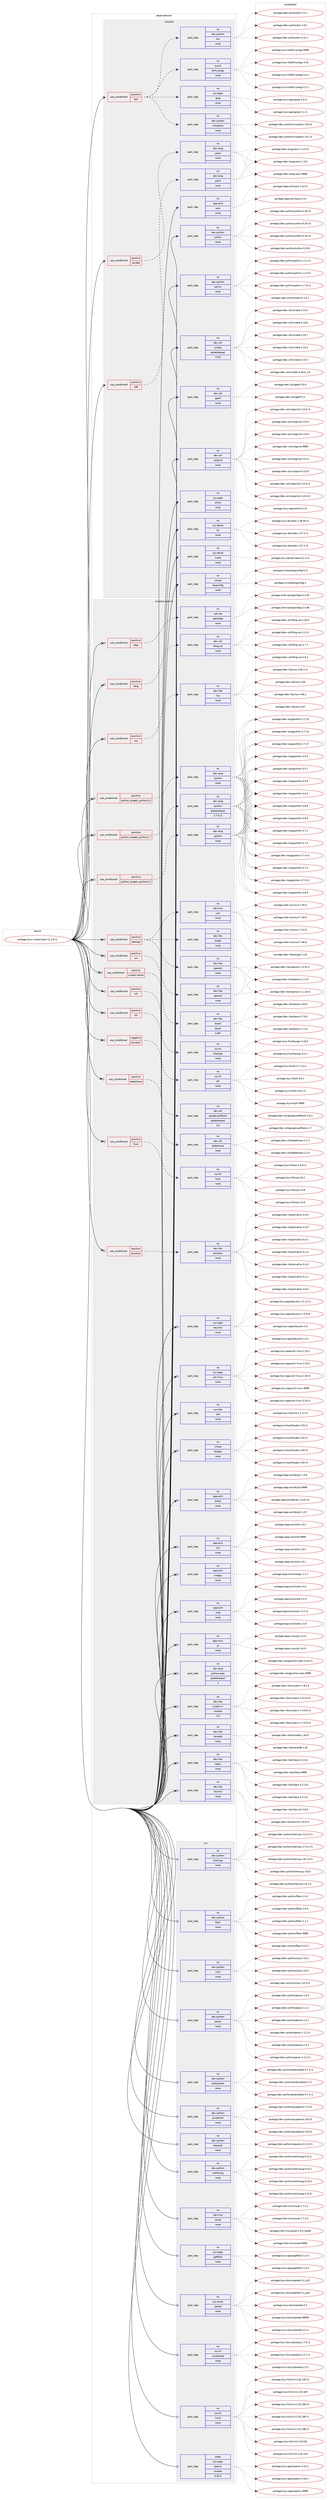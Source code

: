 digraph prolog {

# *************
# Graph options
# *************

newrank=true;
concentrate=true;
compound=true;
graph [rankdir=LR,fontname=Helvetica,fontsize=10,ranksep=1.5];#, ranksep=2.5, nodesep=0.2];
edge  [arrowhead=vee];
node  [fontname=Helvetica,fontsize=10];

# **********
# The ebuild
# **********

subgraph cluster_leftcol {
color=gray;
rank=same;
label=<<i>ebuild</i>>;
id [label="portage://sys-cluster/ceph-12.2.8-r1", color=red, width=4, href="../sys-cluster/ceph-12.2.8-r1.svg"];
}

# ****************
# The dependencies
# ****************

subgraph cluster_midcol {
color=gray;
label=<<i>dependencies</i>>;
subgraph cluster_compile {
fillcolor="#eeeeee";
style=filled;
label=<<i>compile</i>>;
subgraph cond101072 {
dependency415487 [label=<<TABLE BORDER="0" CELLBORDER="1" CELLSPACING="0" CELLPADDING="4"><TR><TD ROWSPAN="3" CELLPADDING="10">use_conditional</TD></TR><TR><TD>positive</TD></TR><TR><TD>amd64</TD></TR></TABLE>>, shape=none, color=red];
subgraph pack307461 {
dependency415488 [label=<<TABLE BORDER="0" CELLBORDER="1" CELLSPACING="0" CELLPADDING="4" WIDTH="220"><TR><TD ROWSPAN="6" CELLPADDING="30">pack_dep</TD></TR><TR><TD WIDTH="110">no</TD></TR><TR><TD>dev-lang</TD></TR><TR><TD>yasm</TD></TR><TR><TD>none</TD></TR><TR><TD></TD></TR></TABLE>>, shape=none, color=blue];
}
dependency415487:e -> dependency415488:w [weight=20,style="dashed",arrowhead="vee"];
}
id:e -> dependency415487:w [weight=20,style="solid",arrowhead="vee"];
subgraph cond101073 {
dependency415489 [label=<<TABLE BORDER="0" CELLBORDER="1" CELLSPACING="0" CELLPADDING="4"><TR><TD ROWSPAN="3" CELLPADDING="10">use_conditional</TD></TR><TR><TD>positive</TD></TR><TR><TD>test</TD></TR></TABLE>>, shape=none, color=red];
subgraph pack307462 {
dependency415490 [label=<<TABLE BORDER="0" CELLBORDER="1" CELLSPACING="0" CELLPADDING="4" WIDTH="220"><TR><TD ROWSPAN="6" CELLPADDING="30">pack_dep</TD></TR><TR><TD WIDTH="110">no</TD></TR><TR><TD>dev-python</TD></TR><TR><TD>tox</TD></TR><TR><TD>none</TD></TR><TR><TD></TD></TR></TABLE>>, shape=none, color=blue];
}
dependency415489:e -> dependency415490:w [weight=20,style="dashed",arrowhead="vee"];
subgraph pack307463 {
dependency415491 [label=<<TABLE BORDER="0" CELLBORDER="1" CELLSPACING="0" CELLPADDING="4" WIDTH="220"><TR><TD ROWSPAN="6" CELLPADDING="30">pack_dep</TD></TR><TR><TD WIDTH="110">no</TD></TR><TR><TD>dev-python</TD></TR><TR><TD>virtualenv</TD></TR><TR><TD>none</TD></TR><TR><TD></TD></TR></TABLE>>, shape=none, color=blue];
}
dependency415489:e -> dependency415491:w [weight=20,style="dashed",arrowhead="vee"];
subgraph pack307464 {
dependency415492 [label=<<TABLE BORDER="0" CELLBORDER="1" CELLSPACING="0" CELLPADDING="4" WIDTH="220"><TR><TD ROWSPAN="6" CELLPADDING="30">pack_dep</TD></TR><TR><TD WIDTH="110">no</TD></TR><TR><TD>sys-apps</TD></TR><TR><TD>grep</TD></TR><TR><TD>none</TD></TR><TR><TD></TD></TR></TABLE>>, shape=none, color=blue];
}
dependency415489:e -> dependency415492:w [weight=20,style="dashed",arrowhead="vee"];
subgraph pack307465 {
dependency415493 [label=<<TABLE BORDER="0" CELLBORDER="1" CELLSPACING="0" CELLPADDING="4" WIDTH="220"><TR><TD ROWSPAN="6" CELLPADDING="30">pack_dep</TD></TR><TR><TD WIDTH="110">no</TD></TR><TR><TD>sys-fs</TD></TR><TR><TD>btrfs-progs</TD></TR><TR><TD>none</TD></TR><TR><TD></TD></TR></TABLE>>, shape=none, color=blue];
}
dependency415489:e -> dependency415493:w [weight=20,style="dashed",arrowhead="vee"];
}
id:e -> dependency415489:w [weight=20,style="solid",arrowhead="vee"];
subgraph cond101074 {
dependency415494 [label=<<TABLE BORDER="0" CELLBORDER="1" CELLSPACING="0" CELLPADDING="4"><TR><TD ROWSPAN="3" CELLPADDING="10">use_conditional</TD></TR><TR><TD>positive</TD></TR><TR><TD>x86</TD></TR></TABLE>>, shape=none, color=red];
subgraph pack307466 {
dependency415495 [label=<<TABLE BORDER="0" CELLBORDER="1" CELLSPACING="0" CELLPADDING="4" WIDTH="220"><TR><TD ROWSPAN="6" CELLPADDING="30">pack_dep</TD></TR><TR><TD WIDTH="110">no</TD></TR><TR><TD>dev-lang</TD></TR><TR><TD>yasm</TD></TR><TR><TD>none</TD></TR><TR><TD></TD></TR></TABLE>>, shape=none, color=blue];
}
dependency415494:e -> dependency415495:w [weight=20,style="dashed",arrowhead="vee"];
}
id:e -> dependency415494:w [weight=20,style="solid",arrowhead="vee"];
subgraph pack307467 {
dependency415496 [label=<<TABLE BORDER="0" CELLBORDER="1" CELLSPACING="0" CELLPADDING="4" WIDTH="220"><TR><TD ROWSPAN="6" CELLPADDING="30">pack_dep</TD></TR><TR><TD WIDTH="110">no</TD></TR><TR><TD>app-arch</TD></TR><TR><TD>cpio</TD></TR><TR><TD>none</TD></TR><TR><TD></TD></TR></TABLE>>, shape=none, color=blue];
}
id:e -> dependency415496:w [weight=20,style="solid",arrowhead="vee"];
subgraph pack307468 {
dependency415497 [label=<<TABLE BORDER="0" CELLBORDER="1" CELLSPACING="0" CELLPADDING="4" WIDTH="220"><TR><TD ROWSPAN="6" CELLPADDING="30">pack_dep</TD></TR><TR><TD WIDTH="110">no</TD></TR><TR><TD>dev-python</TD></TR><TR><TD>cython</TD></TR><TR><TD>none</TD></TR><TR><TD></TD></TR></TABLE>>, shape=none, color=blue];
}
id:e -> dependency415497:w [weight=20,style="solid",arrowhead="vee"];
subgraph pack307469 {
dependency415498 [label=<<TABLE BORDER="0" CELLBORDER="1" CELLSPACING="0" CELLPADDING="4" WIDTH="220"><TR><TD ROWSPAN="6" CELLPADDING="30">pack_dep</TD></TR><TR><TD WIDTH="110">no</TD></TR><TR><TD>dev-python</TD></TR><TR><TD>sphinx</TD></TR><TR><TD>none</TD></TR><TR><TD></TD></TR></TABLE>>, shape=none, color=blue];
}
id:e -> dependency415498:w [weight=20,style="solid",arrowhead="vee"];
subgraph pack307470 {
dependency415499 [label=<<TABLE BORDER="0" CELLBORDER="1" CELLSPACING="0" CELLPADDING="4" WIDTH="220"><TR><TD ROWSPAN="6" CELLPADDING="30">pack_dep</TD></TR><TR><TD WIDTH="110">no</TD></TR><TR><TD>dev-util</TD></TR><TR><TD>cmake</TD></TR><TR><TD>greaterequal</TD></TR><TR><TD>3.9.6</TD></TR></TABLE>>, shape=none, color=blue];
}
id:e -> dependency415499:w [weight=20,style="solid",arrowhead="vee"];
subgraph pack307471 {
dependency415500 [label=<<TABLE BORDER="0" CELLBORDER="1" CELLSPACING="0" CELLPADDING="4" WIDTH="220"><TR><TD ROWSPAN="6" CELLPADDING="30">pack_dep</TD></TR><TR><TD WIDTH="110">no</TD></TR><TR><TD>dev-util</TD></TR><TR><TD>gperf</TD></TR><TR><TD>none</TD></TR><TR><TD></TD></TR></TABLE>>, shape=none, color=blue];
}
id:e -> dependency415500:w [weight=20,style="solid",arrowhead="vee"];
subgraph pack307472 {
dependency415501 [label=<<TABLE BORDER="0" CELLBORDER="1" CELLSPACING="0" CELLPADDING="4" WIDTH="220"><TR><TD ROWSPAN="6" CELLPADDING="30">pack_dep</TD></TR><TR><TD WIDTH="110">no</TD></TR><TR><TD>dev-util</TD></TR><TR><TD>valgrind</TD></TR><TR><TD>none</TD></TR><TR><TD></TD></TR></TABLE>>, shape=none, color=blue];
}
id:e -> dependency415501:w [weight=20,style="solid",arrowhead="vee"];
subgraph pack307473 {
dependency415502 [label=<<TABLE BORDER="0" CELLBORDER="1" CELLSPACING="0" CELLPADDING="4" WIDTH="220"><TR><TD ROWSPAN="6" CELLPADDING="30">pack_dep</TD></TR><TR><TD WIDTH="110">no</TD></TR><TR><TD>sys-apps</TD></TR><TR><TD>which</TD></TR><TR><TD>none</TD></TR><TR><TD></TD></TR></TABLE>>, shape=none, color=blue];
}
id:e -> dependency415502:w [weight=20,style="solid",arrowhead="vee"];
subgraph pack307474 {
dependency415503 [label=<<TABLE BORDER="0" CELLBORDER="1" CELLSPACING="0" CELLPADDING="4" WIDTH="220"><TR><TD ROWSPAN="6" CELLPADDING="30">pack_dep</TD></TR><TR><TD WIDTH="110">no</TD></TR><TR><TD>sys-devel</TD></TR><TR><TD>bc</TD></TR><TR><TD>none</TD></TR><TR><TD></TD></TR></TABLE>>, shape=none, color=blue];
}
id:e -> dependency415503:w [weight=20,style="solid",arrowhead="vee"];
subgraph pack307475 {
dependency415504 [label=<<TABLE BORDER="0" CELLBORDER="1" CELLSPACING="0" CELLPADDING="4" WIDTH="220"><TR><TD ROWSPAN="6" CELLPADDING="30">pack_dep</TD></TR><TR><TD WIDTH="110">no</TD></TR><TR><TD>sys-devel</TD></TR><TR><TD>make</TD></TR><TR><TD>none</TD></TR><TR><TD></TD></TR></TABLE>>, shape=none, color=blue];
}
id:e -> dependency415504:w [weight=20,style="solid",arrowhead="vee"];
subgraph pack307476 {
dependency415505 [label=<<TABLE BORDER="0" CELLBORDER="1" CELLSPACING="0" CELLPADDING="4" WIDTH="220"><TR><TD ROWSPAN="6" CELLPADDING="30">pack_dep</TD></TR><TR><TD WIDTH="110">no</TD></TR><TR><TD>virtual</TD></TR><TR><TD>pkgconfig</TD></TR><TR><TD>none</TD></TR><TR><TD></TD></TR></TABLE>>, shape=none, color=blue];
}
id:e -> dependency415505:w [weight=20,style="solid",arrowhead="vee"];
}
subgraph cluster_compileandrun {
fillcolor="#eeeeee";
style=filled;
label=<<i>compile and run</i>>;
subgraph cond101075 {
dependency415506 [label=<<TABLE BORDER="0" CELLBORDER="1" CELLSPACING="0" CELLPADDING="4"><TR><TD ROWSPAN="3" CELLPADDING="10">use_conditional</TD></TR><TR><TD>negative</TD></TR><TR><TD>jemalloc</TD></TR></TABLE>>, shape=none, color=red];
subgraph pack307477 {
dependency415507 [label=<<TABLE BORDER="0" CELLBORDER="1" CELLSPACING="0" CELLPADDING="4" WIDTH="220"><TR><TD ROWSPAN="6" CELLPADDING="30">pack_dep</TD></TR><TR><TD WIDTH="110">no</TD></TR><TR><TD>dev-util</TD></TR><TR><TD>google-perftools</TD></TR><TR><TD>greaterequal</TD></TR><TR><TD>2.4</TD></TR></TABLE>>, shape=none, color=blue];
}
dependency415506:e -> dependency415507:w [weight=20,style="dashed",arrowhead="vee"];
}
id:e -> dependency415506:w [weight=20,style="solid",arrowhead="odotvee"];
subgraph cond101076 {
dependency415508 [label=<<TABLE BORDER="0" CELLBORDER="1" CELLSPACING="0" CELLPADDING="4"><TR><TD ROWSPAN="3" CELLPADDING="10">use_conditional</TD></TR><TR><TD>positive</TD></TR><TR><TD>babeltrace</TD></TR></TABLE>>, shape=none, color=red];
subgraph pack307478 {
dependency415509 [label=<<TABLE BORDER="0" CELLBORDER="1" CELLSPACING="0" CELLPADDING="4" WIDTH="220"><TR><TD ROWSPAN="6" CELLPADDING="30">pack_dep</TD></TR><TR><TD WIDTH="110">no</TD></TR><TR><TD>dev-util</TD></TR><TR><TD>babeltrace</TD></TR><TR><TD>none</TD></TR><TR><TD></TD></TR></TABLE>>, shape=none, color=blue];
}
dependency415508:e -> dependency415509:w [weight=20,style="dashed",arrowhead="vee"];
}
id:e -> dependency415508:w [weight=20,style="solid",arrowhead="odotvee"];
subgraph cond101077 {
dependency415510 [label=<<TABLE BORDER="0" CELLBORDER="1" CELLSPACING="0" CELLPADDING="4"><TR><TD ROWSPAN="3" CELLPADDING="10">use_conditional</TD></TR><TR><TD>positive</TD></TR><TR><TD>fuse</TD></TR></TABLE>>, shape=none, color=red];
subgraph pack307479 {
dependency415511 [label=<<TABLE BORDER="0" CELLBORDER="1" CELLSPACING="0" CELLPADDING="4" WIDTH="220"><TR><TD ROWSPAN="6" CELLPADDING="30">pack_dep</TD></TR><TR><TD WIDTH="110">no</TD></TR><TR><TD>sys-fs</TD></TR><TR><TD>fuse</TD></TR><TR><TD>none</TD></TR><TR><TD></TD></TR></TABLE>>, shape=none, color=blue];
}
dependency415510:e -> dependency415511:w [weight=20,style="dashed",arrowhead="vee"];
}
id:e -> dependency415510:w [weight=20,style="solid",arrowhead="odotvee"];
subgraph cond101078 {
dependency415512 [label=<<TABLE BORDER="0" CELLBORDER="1" CELLSPACING="0" CELLPADDING="4"><TR><TD ROWSPAN="3" CELLPADDING="10">use_conditional</TD></TR><TR><TD>positive</TD></TR><TR><TD>jemalloc</TD></TR></TABLE>>, shape=none, color=red];
subgraph pack307480 {
dependency415513 [label=<<TABLE BORDER="0" CELLBORDER="1" CELLSPACING="0" CELLPADDING="4" WIDTH="220"><TR><TD ROWSPAN="6" CELLPADDING="30">pack_dep</TD></TR><TR><TD WIDTH="110">no</TD></TR><TR><TD>dev-libs</TD></TR><TR><TD>jemalloc</TD></TR><TR><TD>none</TD></TR><TR><TD></TD></TR></TABLE>>, shape=none, color=blue];
}
dependency415512:e -> dependency415513:w [weight=20,style="dashed",arrowhead="vee"];
}
id:e -> dependency415512:w [weight=20,style="solid",arrowhead="odotvee"];
subgraph cond101079 {
dependency415514 [label=<<TABLE BORDER="0" CELLBORDER="1" CELLSPACING="0" CELLPADDING="4"><TR><TD ROWSPAN="3" CELLPADDING="10">use_conditional</TD></TR><TR><TD>positive</TD></TR><TR><TD>ldap</TD></TR></TABLE>>, shape=none, color=red];
subgraph pack307481 {
dependency415515 [label=<<TABLE BORDER="0" CELLBORDER="1" CELLSPACING="0" CELLPADDING="4" WIDTH="220"><TR><TD ROWSPAN="6" CELLPADDING="30">pack_dep</TD></TR><TR><TD WIDTH="110">no</TD></TR><TR><TD>net-nds</TD></TR><TR><TD>openldap</TD></TR><TR><TD>none</TD></TR><TR><TD></TD></TR></TABLE>>, shape=none, color=blue];
}
dependency415514:e -> dependency415515:w [weight=20,style="dashed",arrowhead="vee"];
}
id:e -> dependency415514:w [weight=20,style="solid",arrowhead="odotvee"];
subgraph cond101080 {
dependency415516 [label=<<TABLE BORDER="0" CELLBORDER="1" CELLSPACING="0" CELLPADDING="4"><TR><TD ROWSPAN="3" CELLPADDING="10">use_conditional</TD></TR><TR><TD>positive</TD></TR><TR><TD>lttng</TD></TR></TABLE>>, shape=none, color=red];
subgraph pack307482 {
dependency415517 [label=<<TABLE BORDER="0" CELLBORDER="1" CELLSPACING="0" CELLPADDING="4" WIDTH="220"><TR><TD ROWSPAN="6" CELLPADDING="30">pack_dep</TD></TR><TR><TD WIDTH="110">no</TD></TR><TR><TD>dev-util</TD></TR><TR><TD>lttng-ust</TD></TR><TR><TD>none</TD></TR><TR><TD></TD></TR></TABLE>>, shape=none, color=blue];
}
dependency415516:e -> dependency415517:w [weight=20,style="dashed",arrowhead="vee"];
}
id:e -> dependency415516:w [weight=20,style="solid",arrowhead="odotvee"];
subgraph cond101081 {
dependency415518 [label=<<TABLE BORDER="0" CELLBORDER="1" CELLSPACING="0" CELLPADDING="4"><TR><TD ROWSPAN="3" CELLPADDING="10">use_conditional</TD></TR><TR><TD>positive</TD></TR><TR><TD>nss</TD></TR></TABLE>>, shape=none, color=red];
subgraph pack307483 {
dependency415519 [label=<<TABLE BORDER="0" CELLBORDER="1" CELLSPACING="0" CELLPADDING="4" WIDTH="220"><TR><TD ROWSPAN="6" CELLPADDING="30">pack_dep</TD></TR><TR><TD WIDTH="110">no</TD></TR><TR><TD>dev-libs</TD></TR><TR><TD>nss</TD></TR><TR><TD>none</TD></TR><TR><TD></TD></TR></TABLE>>, shape=none, color=blue];
}
dependency415518:e -> dependency415519:w [weight=20,style="dashed",arrowhead="vee"];
}
id:e -> dependency415518:w [weight=20,style="solid",arrowhead="odotvee"];
subgraph cond101082 {
dependency415520 [label=<<TABLE BORDER="0" CELLBORDER="1" CELLSPACING="0" CELLPADDING="4"><TR><TD ROWSPAN="3" CELLPADDING="10">use_conditional</TD></TR><TR><TD>positive</TD></TR><TR><TD>python_targets_python2_7</TD></TR></TABLE>>, shape=none, color=red];
subgraph pack307484 {
dependency415521 [label=<<TABLE BORDER="0" CELLBORDER="1" CELLSPACING="0" CELLPADDING="4" WIDTH="220"><TR><TD ROWSPAN="6" CELLPADDING="30">pack_dep</TD></TR><TR><TD WIDTH="110">no</TD></TR><TR><TD>dev-lang</TD></TR><TR><TD>python</TD></TR><TR><TD>greaterequal</TD></TR><TR><TD>2.7.5-r2</TD></TR></TABLE>>, shape=none, color=blue];
}
dependency415520:e -> dependency415521:w [weight=20,style="dashed",arrowhead="vee"];
}
id:e -> dependency415520:w [weight=20,style="solid",arrowhead="odotvee"];
subgraph cond101083 {
dependency415522 [label=<<TABLE BORDER="0" CELLBORDER="1" CELLSPACING="0" CELLPADDING="4"><TR><TD ROWSPAN="3" CELLPADDING="10">use_conditional</TD></TR><TR><TD>positive</TD></TR><TR><TD>python_targets_python3_5</TD></TR></TABLE>>, shape=none, color=red];
subgraph pack307485 {
dependency415523 [label=<<TABLE BORDER="0" CELLBORDER="1" CELLSPACING="0" CELLPADDING="4" WIDTH="220"><TR><TD ROWSPAN="6" CELLPADDING="30">pack_dep</TD></TR><TR><TD WIDTH="110">no</TD></TR><TR><TD>dev-lang</TD></TR><TR><TD>python</TD></TR><TR><TD>none</TD></TR><TR><TD></TD></TR></TABLE>>, shape=none, color=blue];
}
dependency415522:e -> dependency415523:w [weight=20,style="dashed",arrowhead="vee"];
}
id:e -> dependency415522:w [weight=20,style="solid",arrowhead="odotvee"];
subgraph cond101084 {
dependency415524 [label=<<TABLE BORDER="0" CELLBORDER="1" CELLSPACING="0" CELLPADDING="4"><TR><TD ROWSPAN="3" CELLPADDING="10">use_conditional</TD></TR><TR><TD>positive</TD></TR><TR><TD>python_targets_python3_6</TD></TR></TABLE>>, shape=none, color=red];
subgraph pack307486 {
dependency415525 [label=<<TABLE BORDER="0" CELLBORDER="1" CELLSPACING="0" CELLPADDING="4" WIDTH="220"><TR><TD ROWSPAN="6" CELLPADDING="30">pack_dep</TD></TR><TR><TD WIDTH="110">no</TD></TR><TR><TD>dev-lang</TD></TR><TR><TD>python</TD></TR><TR><TD>none</TD></TR><TR><TD></TD></TR></TABLE>>, shape=none, color=blue];
}
dependency415524:e -> dependency415525:w [weight=20,style="dashed",arrowhead="vee"];
}
id:e -> dependency415524:w [weight=20,style="solid",arrowhead="odotvee"];
subgraph cond101085 {
dependency415526 [label=<<TABLE BORDER="0" CELLBORDER="1" CELLSPACING="0" CELLPADDING="4"><TR><TD ROWSPAN="3" CELLPADDING="10">use_conditional</TD></TR><TR><TD>positive</TD></TR><TR><TD>radosgw</TD></TR></TABLE>>, shape=none, color=red];
subgraph pack307487 {
dependency415527 [label=<<TABLE BORDER="0" CELLBORDER="1" CELLSPACING="0" CELLPADDING="4" WIDTH="220"><TR><TD ROWSPAN="6" CELLPADDING="30">pack_dep</TD></TR><TR><TD WIDTH="110">no</TD></TR><TR><TD>dev-libs</TD></TR><TR><TD>expat</TD></TR><TR><TD>none</TD></TR><TR><TD></TD></TR></TABLE>>, shape=none, color=blue];
}
dependency415526:e -> dependency415527:w [weight=20,style="dashed",arrowhead="vee"];
subgraph pack307488 {
dependency415528 [label=<<TABLE BORDER="0" CELLBORDER="1" CELLSPACING="0" CELLPADDING="4" WIDTH="220"><TR><TD ROWSPAN="6" CELLPADDING="30">pack_dep</TD></TR><TR><TD WIDTH="110">no</TD></TR><TR><TD>dev-libs</TD></TR><TR><TD>openssl</TD></TR><TR><TD>none</TD></TR><TR><TD></TD></TR></TABLE>>, shape=none, color=blue];
}
dependency415526:e -> dependency415528:w [weight=20,style="dashed",arrowhead="vee"];
subgraph pack307489 {
dependency415529 [label=<<TABLE BORDER="0" CELLBORDER="1" CELLSPACING="0" CELLPADDING="4" WIDTH="220"><TR><TD ROWSPAN="6" CELLPADDING="30">pack_dep</TD></TR><TR><TD WIDTH="110">no</TD></TR><TR><TD>net-misc</TD></TR><TR><TD>curl</TD></TR><TR><TD>none</TD></TR><TR><TD></TD></TR></TABLE>>, shape=none, color=blue];
}
dependency415526:e -> dependency415529:w [weight=20,style="dashed",arrowhead="vee"];
}
id:e -> dependency415526:w [weight=20,style="solid",arrowhead="odotvee"];
subgraph cond101086 {
dependency415530 [label=<<TABLE BORDER="0" CELLBORDER="1" CELLSPACING="0" CELLPADDING="4"><TR><TD ROWSPAN="3" CELLPADDING="10">use_conditional</TD></TR><TR><TD>positive</TD></TR><TR><TD>ssl</TD></TR></TABLE>>, shape=none, color=red];
subgraph pack307490 {
dependency415531 [label=<<TABLE BORDER="0" CELLBORDER="1" CELLSPACING="0" CELLPADDING="4" WIDTH="220"><TR><TD ROWSPAN="6" CELLPADDING="30">pack_dep</TD></TR><TR><TD WIDTH="110">no</TD></TR><TR><TD>dev-libs</TD></TR><TR><TD>openssl</TD></TR><TR><TD>none</TD></TR><TR><TD></TD></TR></TABLE>>, shape=none, color=blue];
}
dependency415530:e -> dependency415531:w [weight=20,style="dashed",arrowhead="vee"];
}
id:e -> dependency415530:w [weight=20,style="solid",arrowhead="odotvee"];
subgraph cond101087 {
dependency415532 [label=<<TABLE BORDER="0" CELLBORDER="1" CELLSPACING="0" CELLPADDING="4"><TR><TD ROWSPAN="3" CELLPADDING="10">use_conditional</TD></TR><TR><TD>positive</TD></TR><TR><TD>system-boost</TD></TR></TABLE>>, shape=none, color=red];
subgraph pack307491 {
dependency415533 [label=<<TABLE BORDER="0" CELLBORDER="1" CELLSPACING="0" CELLPADDING="4" WIDTH="220"><TR><TD ROWSPAN="6" CELLPADDING="30">pack_dep</TD></TR><TR><TD WIDTH="110">no</TD></TR><TR><TD>dev-libs</TD></TR><TR><TD>boost</TD></TR><TR><TD>equal</TD></TR><TR><TD>1.66*</TD></TR></TABLE>>, shape=none, color=blue];
}
dependency415532:e -> dependency415533:w [weight=20,style="dashed",arrowhead="vee"];
}
id:e -> dependency415532:w [weight=20,style="solid",arrowhead="odotvee"];
subgraph cond101088 {
dependency415534 [label=<<TABLE BORDER="0" CELLBORDER="1" CELLSPACING="0" CELLPADDING="4"><TR><TD ROWSPAN="3" CELLPADDING="10">use_conditional</TD></TR><TR><TD>positive</TD></TR><TR><TD>xfs</TD></TR></TABLE>>, shape=none, color=red];
subgraph pack307492 {
dependency415535 [label=<<TABLE BORDER="0" CELLBORDER="1" CELLSPACING="0" CELLPADDING="4" WIDTH="220"><TR><TD ROWSPAN="6" CELLPADDING="30">pack_dep</TD></TR><TR><TD WIDTH="110">no</TD></TR><TR><TD>sys-fs</TD></TR><TR><TD>xfsprogs</TD></TR><TR><TD>none</TD></TR><TR><TD></TD></TR></TABLE>>, shape=none, color=blue];
}
dependency415534:e -> dependency415535:w [weight=20,style="dashed",arrowhead="vee"];
}
id:e -> dependency415534:w [weight=20,style="solid",arrowhead="odotvee"];
subgraph cond101089 {
dependency415536 [label=<<TABLE BORDER="0" CELLBORDER="1" CELLSPACING="0" CELLPADDING="4"><TR><TD ROWSPAN="3" CELLPADDING="10">use_conditional</TD></TR><TR><TD>positive</TD></TR><TR><TD>zfs</TD></TR></TABLE>>, shape=none, color=red];
subgraph pack307493 {
dependency415537 [label=<<TABLE BORDER="0" CELLBORDER="1" CELLSPACING="0" CELLPADDING="4" WIDTH="220"><TR><TD ROWSPAN="6" CELLPADDING="30">pack_dep</TD></TR><TR><TD WIDTH="110">no</TD></TR><TR><TD>sys-fs</TD></TR><TR><TD>zfs</TD></TR><TR><TD>none</TD></TR><TR><TD></TD></TR></TABLE>>, shape=none, color=blue];
}
dependency415536:e -> dependency415537:w [weight=20,style="dashed",arrowhead="vee"];
}
id:e -> dependency415536:w [weight=20,style="solid",arrowhead="odotvee"];
subgraph pack307494 {
dependency415538 [label=<<TABLE BORDER="0" CELLBORDER="1" CELLSPACING="0" CELLPADDING="4" WIDTH="220"><TR><TD ROWSPAN="6" CELLPADDING="30">pack_dep</TD></TR><TR><TD WIDTH="110">no</TD></TR><TR><TD>app-arch</TD></TR><TR><TD>bzip2</TD></TR><TR><TD>none</TD></TR><TR><TD></TD></TR></TABLE>>, shape=none, color=blue];
}
id:e -> dependency415538:w [weight=20,style="solid",arrowhead="odotvee"];
subgraph pack307495 {
dependency415539 [label=<<TABLE BORDER="0" CELLBORDER="1" CELLSPACING="0" CELLPADDING="4" WIDTH="220"><TR><TD ROWSPAN="6" CELLPADDING="30">pack_dep</TD></TR><TR><TD WIDTH="110">no</TD></TR><TR><TD>app-arch</TD></TR><TR><TD>lz4</TD></TR><TR><TD>none</TD></TR><TR><TD></TD></TR></TABLE>>, shape=none, color=blue];
}
id:e -> dependency415539:w [weight=20,style="solid",arrowhead="odotvee"];
subgraph pack307496 {
dependency415540 [label=<<TABLE BORDER="0" CELLBORDER="1" CELLSPACING="0" CELLPADDING="4" WIDTH="220"><TR><TD ROWSPAN="6" CELLPADDING="30">pack_dep</TD></TR><TR><TD WIDTH="110">no</TD></TR><TR><TD>app-arch</TD></TR><TR><TD>snappy</TD></TR><TR><TD>none</TD></TR><TR><TD></TD></TR></TABLE>>, shape=none, color=blue];
}
id:e -> dependency415540:w [weight=20,style="solid",arrowhead="odotvee"];
subgraph pack307497 {
dependency415541 [label=<<TABLE BORDER="0" CELLBORDER="1" CELLSPACING="0" CELLPADDING="4" WIDTH="220"><TR><TD ROWSPAN="6" CELLPADDING="30">pack_dep</TD></TR><TR><TD WIDTH="110">no</TD></TR><TR><TD>app-arch</TD></TR><TR><TD>zstd</TD></TR><TR><TD>none</TD></TR><TR><TD></TD></TR></TABLE>>, shape=none, color=blue];
}
id:e -> dependency415541:w [weight=20,style="solid",arrowhead="odotvee"];
subgraph pack307498 {
dependency415542 [label=<<TABLE BORDER="0" CELLBORDER="1" CELLSPACING="0" CELLPADDING="4" WIDTH="220"><TR><TD ROWSPAN="6" CELLPADDING="30">pack_dep</TD></TR><TR><TD WIDTH="110">no</TD></TR><TR><TD>app-misc</TD></TR><TR><TD>jq</TD></TR><TR><TD>none</TD></TR><TR><TD></TD></TR></TABLE>>, shape=none, color=blue];
}
id:e -> dependency415542:w [weight=20,style="solid",arrowhead="odotvee"];
subgraph pack307499 {
dependency415543 [label=<<TABLE BORDER="0" CELLBORDER="1" CELLSPACING="0" CELLPADDING="4" WIDTH="220"><TR><TD ROWSPAN="6" CELLPADDING="30">pack_dep</TD></TR><TR><TD WIDTH="110">no</TD></TR><TR><TD>dev-lang</TD></TR><TR><TD>python-exec</TD></TR><TR><TD>greaterequal</TD></TR><TR><TD>2</TD></TR></TABLE>>, shape=none, color=blue];
}
id:e -> dependency415543:w [weight=20,style="solid",arrowhead="odotvee"];
subgraph pack307500 {
dependency415544 [label=<<TABLE BORDER="0" CELLBORDER="1" CELLSPACING="0" CELLPADDING="4" WIDTH="220"><TR><TD ROWSPAN="6" CELLPADDING="30">pack_dep</TD></TR><TR><TD WIDTH="110">no</TD></TR><TR><TD>dev-libs</TD></TR><TR><TD>crypto++</TD></TR><TR><TD>smaller</TD></TR><TR><TD>7.0</TD></TR></TABLE>>, shape=none, color=blue];
}
id:e -> dependency415544:w [weight=20,style="solid",arrowhead="odotvee"];
subgraph pack307501 {
dependency415545 [label=<<TABLE BORDER="0" CELLBORDER="1" CELLSPACING="0" CELLPADDING="4" WIDTH="220"><TR><TD ROWSPAN="6" CELLPADDING="30">pack_dep</TD></TR><TR><TD WIDTH="110">no</TD></TR><TR><TD>dev-libs</TD></TR><TR><TD>leveldb</TD></TR><TR><TD>none</TD></TR><TR><TD></TD></TR></TABLE>>, shape=none, color=blue];
}
id:e -> dependency415545:w [weight=20,style="solid",arrowhead="odotvee"];
subgraph pack307502 {
dependency415546 [label=<<TABLE BORDER="0" CELLBORDER="1" CELLSPACING="0" CELLPADDING="4" WIDTH="220"><TR><TD ROWSPAN="6" CELLPADDING="30">pack_dep</TD></TR><TR><TD WIDTH="110">no</TD></TR><TR><TD>dev-libs</TD></TR><TR><TD>libaio</TD></TR><TR><TD>none</TD></TR><TR><TD></TD></TR></TABLE>>, shape=none, color=blue];
}
id:e -> dependency415546:w [weight=20,style="solid",arrowhead="odotvee"];
subgraph pack307503 {
dependency415547 [label=<<TABLE BORDER="0" CELLBORDER="1" CELLSPACING="0" CELLPADDING="4" WIDTH="220"><TR><TD ROWSPAN="6" CELLPADDING="30">pack_dep</TD></TR><TR><TD WIDTH="110">no</TD></TR><TR><TD>dev-libs</TD></TR><TR><TD>libxml2</TD></TR><TR><TD>none</TD></TR><TR><TD></TD></TR></TABLE>>, shape=none, color=blue];
}
id:e -> dependency415547:w [weight=20,style="solid",arrowhead="odotvee"];
subgraph pack307504 {
dependency415548 [label=<<TABLE BORDER="0" CELLBORDER="1" CELLSPACING="0" CELLPADDING="4" WIDTH="220"><TR><TD ROWSPAN="6" CELLPADDING="30">pack_dep</TD></TR><TR><TD WIDTH="110">no</TD></TR><TR><TD>sys-apps</TD></TR><TR><TD>keyutils</TD></TR><TR><TD>none</TD></TR><TR><TD></TD></TR></TABLE>>, shape=none, color=blue];
}
id:e -> dependency415548:w [weight=20,style="solid",arrowhead="odotvee"];
subgraph pack307505 {
dependency415549 [label=<<TABLE BORDER="0" CELLBORDER="1" CELLSPACING="0" CELLPADDING="4" WIDTH="220"><TR><TD ROWSPAN="6" CELLPADDING="30">pack_dep</TD></TR><TR><TD WIDTH="110">no</TD></TR><TR><TD>sys-apps</TD></TR><TR><TD>util-linux</TD></TR><TR><TD>none</TD></TR><TR><TD></TD></TR></TABLE>>, shape=none, color=blue];
}
id:e -> dependency415549:w [weight=20,style="solid",arrowhead="odotvee"];
subgraph pack307506 {
dependency415550 [label=<<TABLE BORDER="0" CELLBORDER="1" CELLSPACING="0" CELLPADDING="4" WIDTH="220"><TR><TD ROWSPAN="6" CELLPADDING="30">pack_dep</TD></TR><TR><TD WIDTH="110">no</TD></TR><TR><TD>sys-libs</TD></TR><TR><TD>zlib</TD></TR><TR><TD>none</TD></TR><TR><TD></TD></TR></TABLE>>, shape=none, color=blue];
}
id:e -> dependency415550:w [weight=20,style="solid",arrowhead="odotvee"];
subgraph pack307507 {
dependency415551 [label=<<TABLE BORDER="0" CELLBORDER="1" CELLSPACING="0" CELLPADDING="4" WIDTH="220"><TR><TD ROWSPAN="6" CELLPADDING="30">pack_dep</TD></TR><TR><TD WIDTH="110">no</TD></TR><TR><TD>virtual</TD></TR><TR><TD>libudev</TD></TR><TR><TD>none</TD></TR><TR><TD></TD></TR></TABLE>>, shape=none, color=blue];
}
id:e -> dependency415551:w [weight=20,style="solid",arrowhead="odotvee"];
}
subgraph cluster_run {
fillcolor="#eeeeee";
style=filled;
label=<<i>run</i>>;
subgraph pack307508 {
dependency415552 [label=<<TABLE BORDER="0" CELLBORDER="1" CELLSPACING="0" CELLPADDING="4" WIDTH="220"><TR><TD ROWSPAN="6" CELLPADDING="30">pack_dep</TD></TR><TR><TD WIDTH="110">no</TD></TR><TR><TD>dev-python</TD></TR><TR><TD>cherrypy</TD></TR><TR><TD>none</TD></TR><TR><TD></TD></TR></TABLE>>, shape=none, color=blue];
}
id:e -> dependency415552:w [weight=20,style="solid",arrowhead="odot"];
subgraph pack307509 {
dependency415553 [label=<<TABLE BORDER="0" CELLBORDER="1" CELLSPACING="0" CELLPADDING="4" WIDTH="220"><TR><TD ROWSPAN="6" CELLPADDING="30">pack_dep</TD></TR><TR><TD WIDTH="110">no</TD></TR><TR><TD>dev-python</TD></TR><TR><TD>flask</TD></TR><TR><TD>none</TD></TR><TR><TD></TD></TR></TABLE>>, shape=none, color=blue];
}
id:e -> dependency415553:w [weight=20,style="solid",arrowhead="odot"];
subgraph pack307510 {
dependency415554 [label=<<TABLE BORDER="0" CELLBORDER="1" CELLSPACING="0" CELLPADDING="4" WIDTH="220"><TR><TD ROWSPAN="6" CELLPADDING="30">pack_dep</TD></TR><TR><TD WIDTH="110">no</TD></TR><TR><TD>dev-python</TD></TR><TR><TD>jinja</TD></TR><TR><TD>none</TD></TR><TR><TD></TD></TR></TABLE>>, shape=none, color=blue];
}
id:e -> dependency415554:w [weight=20,style="solid",arrowhead="odot"];
subgraph pack307511 {
dependency415555 [label=<<TABLE BORDER="0" CELLBORDER="1" CELLSPACING="0" CELLPADDING="4" WIDTH="220"><TR><TD ROWSPAN="6" CELLPADDING="30">pack_dep</TD></TR><TR><TD WIDTH="110">no</TD></TR><TR><TD>dev-python</TD></TR><TR><TD>pecan</TD></TR><TR><TD>none</TD></TR><TR><TD></TD></TR></TABLE>>, shape=none, color=blue];
}
id:e -> dependency415555:w [weight=20,style="solid",arrowhead="odot"];
subgraph pack307512 {
dependency415556 [label=<<TABLE BORDER="0" CELLBORDER="1" CELLSPACING="0" CELLPADDING="4" WIDTH="220"><TR><TD ROWSPAN="6" CELLPADDING="30">pack_dep</TD></TR><TR><TD WIDTH="110">no</TD></TR><TR><TD>dev-python</TD></TR><TR><TD>prettytable</TD></TR><TR><TD>none</TD></TR><TR><TD></TD></TR></TABLE>>, shape=none, color=blue];
}
id:e -> dependency415556:w [weight=20,style="solid",arrowhead="odot"];
subgraph pack307513 {
dependency415557 [label=<<TABLE BORDER="0" CELLBORDER="1" CELLSPACING="0" CELLPADDING="4" WIDTH="220"><TR><TD ROWSPAN="6" CELLPADDING="30">pack_dep</TD></TR><TR><TD WIDTH="110">no</TD></TR><TR><TD>dev-python</TD></TR><TR><TD>pyopenssl</TD></TR><TR><TD>none</TD></TR><TR><TD></TD></TR></TABLE>>, shape=none, color=blue];
}
id:e -> dependency415557:w [weight=20,style="solid",arrowhead="odot"];
subgraph pack307514 {
dependency415558 [label=<<TABLE BORDER="0" CELLBORDER="1" CELLSPACING="0" CELLPADDING="4" WIDTH="220"><TR><TD ROWSPAN="6" CELLPADDING="30">pack_dep</TD></TR><TR><TD WIDTH="110">no</TD></TR><TR><TD>dev-python</TD></TR><TR><TD>requests</TD></TR><TR><TD>none</TD></TR><TR><TD></TD></TR></TABLE>>, shape=none, color=blue];
}
id:e -> dependency415558:w [weight=20,style="solid",arrowhead="odot"];
subgraph pack307515 {
dependency415559 [label=<<TABLE BORDER="0" CELLBORDER="1" CELLSPACING="0" CELLPADDING="4" WIDTH="220"><TR><TD ROWSPAN="6" CELLPADDING="30">pack_dep</TD></TR><TR><TD WIDTH="110">no</TD></TR><TR><TD>dev-python</TD></TR><TR><TD>werkzeug</TD></TR><TR><TD>none</TD></TR><TR><TD></TD></TR></TABLE>>, shape=none, color=blue];
}
id:e -> dependency415559:w [weight=20,style="solid",arrowhead="odot"];
subgraph pack307516 {
dependency415560 [label=<<TABLE BORDER="0" CELLBORDER="1" CELLSPACING="0" CELLPADDING="4" WIDTH="220"><TR><TD ROWSPAN="6" CELLPADDING="30">pack_dep</TD></TR><TR><TD WIDTH="110">no</TD></TR><TR><TD>net-misc</TD></TR><TR><TD>socat</TD></TR><TR><TD>none</TD></TR><TR><TD></TD></TR></TABLE>>, shape=none, color=blue];
}
id:e -> dependency415560:w [weight=20,style="solid",arrowhead="odot"];
subgraph pack307517 {
dependency415561 [label=<<TABLE BORDER="0" CELLBORDER="1" CELLSPACING="0" CELLPADDING="4" WIDTH="220"><TR><TD ROWSPAN="6" CELLPADDING="30">pack_dep</TD></TR><TR><TD WIDTH="110">no</TD></TR><TR><TD>sys-apps</TD></TR><TR><TD>gptfdisk</TD></TR><TR><TD>none</TD></TR><TR><TD></TD></TR></TABLE>>, shape=none, color=blue];
}
id:e -> dependency415561:w [weight=20,style="solid",arrowhead="odot"];
subgraph pack307518 {
dependency415562 [label=<<TABLE BORDER="0" CELLBORDER="1" CELLSPACING="0" CELLPADDING="4" WIDTH="220"><TR><TD ROWSPAN="6" CELLPADDING="30">pack_dep</TD></TR><TR><TD WIDTH="110">no</TD></TR><TR><TD>sys-block</TD></TR><TR><TD>parted</TD></TR><TR><TD>none</TD></TR><TR><TD></TD></TR></TABLE>>, shape=none, color=blue];
}
id:e -> dependency415562:w [weight=20,style="solid",arrowhead="odot"];
subgraph pack307519 {
dependency415563 [label=<<TABLE BORDER="0" CELLBORDER="1" CELLSPACING="0" CELLPADDING="4" WIDTH="220"><TR><TD ROWSPAN="6" CELLPADDING="30">pack_dep</TD></TR><TR><TD WIDTH="110">no</TD></TR><TR><TD>sys-fs</TD></TR><TR><TD>cryptsetup</TD></TR><TR><TD>none</TD></TR><TR><TD></TD></TR></TABLE>>, shape=none, color=blue];
}
id:e -> dependency415563:w [weight=20,style="solid",arrowhead="odot"];
subgraph pack307520 {
dependency415564 [label=<<TABLE BORDER="0" CELLBORDER="1" CELLSPACING="0" CELLPADDING="4" WIDTH="220"><TR><TD ROWSPAN="6" CELLPADDING="30">pack_dep</TD></TR><TR><TD WIDTH="110">no</TD></TR><TR><TD>sys-fs</TD></TR><TR><TD>lvm2</TD></TR><TR><TD>none</TD></TR><TR><TD></TD></TR></TABLE>>, shape=none, color=blue];
}
id:e -> dependency415564:w [weight=20,style="solid",arrowhead="odot"];
subgraph pack307521 {
dependency415565 [label=<<TABLE BORDER="0" CELLBORDER="1" CELLSPACING="0" CELLPADDING="4" WIDTH="220"><TR><TD ROWSPAN="6" CELLPADDING="30">pack_dep</TD></TR><TR><TD WIDTH="110">weak</TD></TR><TR><TD>sys-apps</TD></TR><TR><TD>openrc</TD></TR><TR><TD>smaller</TD></TR><TR><TD>0.26.3</TD></TR></TABLE>>, shape=none, color=blue];
}
id:e -> dependency415565:w [weight=20,style="solid",arrowhead="odot"];
}
}

# **************
# The candidates
# **************

subgraph cluster_choices {
rank=same;
color=gray;
label=<<i>candidates</i>>;

subgraph choice307461 {
color=black;
nodesep=1;
choiceportage100101118451089711010347121971151094549465046484511449 [label="portage://dev-lang/yasm-1.2.0-r1", color=red, width=4,href="../dev-lang/yasm-1.2.0-r1.svg"];
choiceportage10010111845108971101034712197115109454946514648 [label="portage://dev-lang/yasm-1.3.0", color=red, width=4,href="../dev-lang/yasm-1.3.0.svg"];
choiceportage100101118451089711010347121971151094557575757 [label="portage://dev-lang/yasm-9999", color=red, width=4,href="../dev-lang/yasm-9999.svg"];
dependency415488:e -> choiceportage100101118451089711010347121971151094549465046484511449:w [style=dotted,weight="100"];
dependency415488:e -> choiceportage10010111845108971101034712197115109454946514648:w [style=dotted,weight="100"];
dependency415488:e -> choiceportage100101118451089711010347121971151094557575757:w [style=dotted,weight="100"];
}
subgraph choice307462 {
color=black;
nodesep=1;
choiceportage1001011184511212111610411111047116111120455046574649 [label="portage://dev-python/tox-2.9.1", color=red, width=4,href="../dev-python/tox-2.9.1.svg"];
choiceportage100101118451121211161041111104711611112045514649504649 [label="portage://dev-python/tox-3.12.1", color=red, width=4,href="../dev-python/tox-3.12.1.svg"];
choiceportage1001011184511212111610411111047116111120455146504649 [label="portage://dev-python/tox-3.2.1", color=red, width=4,href="../dev-python/tox-3.2.1.svg"];
dependency415490:e -> choiceportage1001011184511212111610411111047116111120455046574649:w [style=dotted,weight="100"];
dependency415490:e -> choiceportage100101118451121211161041111104711611112045514649504649:w [style=dotted,weight="100"];
dependency415490:e -> choiceportage1001011184511212111610411111047116111120455146504649:w [style=dotted,weight="100"];
}
subgraph choice307463 {
color=black;
nodesep=1;
choiceportage10010111845112121116104111110471181051141161179710810111011845495346494648 [label="portage://dev-python/virtualenv-15.1.0", color=red, width=4,href="../dev-python/virtualenv-15.1.0.svg"];
choiceportage10010111845112121116104111110471181051141161179710810111011845495446484648 [label="portage://dev-python/virtualenv-16.0.0", color=red, width=4,href="../dev-python/virtualenv-16.0.0.svg"];
dependency415491:e -> choiceportage10010111845112121116104111110471181051141161179710810111011845495346494648:w [style=dotted,weight="100"];
dependency415491:e -> choiceportage10010111845112121116104111110471181051141161179710810111011845495446484648:w [style=dotted,weight="100"];
}
subgraph choice307464 {
color=black;
nodesep=1;
choiceportage115121115459711211211547103114101112455146494511449 [label="portage://sys-apps/grep-3.1-r1", color=red, width=4,href="../sys-apps/grep-3.1-r1.svg"];
choiceportage115121115459711211211547103114101112455146514511449 [label="portage://sys-apps/grep-3.3-r1", color=red, width=4,href="../sys-apps/grep-3.3-r1.svg"];
dependency415492:e -> choiceportage115121115459711211211547103114101112455146494511449:w [style=dotted,weight="100"];
dependency415492:e -> choiceportage115121115459711211211547103114101112455146514511449:w [style=dotted,weight="100"];
}
subgraph choice307465 {
color=black;
nodesep=1;
choiceportage115121115451021154798116114102115451121141111031154552464957 [label="portage://sys-fs/btrfs-progs-4.19", color=red, width=4,href="../sys-fs/btrfs-progs-4.19.svg"];
choiceportage11512111545102115479811611410211545112114111103115455246524649 [label="portage://sys-fs/btrfs-progs-4.4.1", color=red, width=4,href="../sys-fs/btrfs-progs-4.4.1.svg"];
choiceportage11512111545102115479811611410211545112114111103115455346514649 [label="portage://sys-fs/btrfs-progs-5.3.1", color=red, width=4,href="../sys-fs/btrfs-progs-5.3.1.svg"];
choiceportage115121115451021154798116114102115451121141111031154557575757 [label="portage://sys-fs/btrfs-progs-9999", color=red, width=4,href="../sys-fs/btrfs-progs-9999.svg"];
dependency415493:e -> choiceportage115121115451021154798116114102115451121141111031154552464957:w [style=dotted,weight="100"];
dependency415493:e -> choiceportage11512111545102115479811611410211545112114111103115455246524649:w [style=dotted,weight="100"];
dependency415493:e -> choiceportage11512111545102115479811611410211545112114111103115455346514649:w [style=dotted,weight="100"];
dependency415493:e -> choiceportage115121115451021154798116114102115451121141111031154557575757:w [style=dotted,weight="100"];
}
subgraph choice307466 {
color=black;
nodesep=1;
choiceportage100101118451089711010347121971151094549465046484511449 [label="portage://dev-lang/yasm-1.2.0-r1", color=red, width=4,href="../dev-lang/yasm-1.2.0-r1.svg"];
choiceportage10010111845108971101034712197115109454946514648 [label="portage://dev-lang/yasm-1.3.0", color=red, width=4,href="../dev-lang/yasm-1.3.0.svg"];
choiceportage100101118451089711010347121971151094557575757 [label="portage://dev-lang/yasm-9999", color=red, width=4,href="../dev-lang/yasm-9999.svg"];
dependency415495:e -> choiceportage100101118451089711010347121971151094549465046484511449:w [style=dotted,weight="100"];
dependency415495:e -> choiceportage10010111845108971101034712197115109454946514648:w [style=dotted,weight="100"];
dependency415495:e -> choiceportage100101118451089711010347121971151094557575757:w [style=dotted,weight="100"];
}
subgraph choice307467 {
color=black;
nodesep=1;
choiceportage97112112459711499104479911210511145504649504511449 [label="portage://app-arch/cpio-2.12-r1", color=red, width=4,href="../app-arch/cpio-2.12-r1.svg"];
choiceportage9711211245971149910447991121051114550464951 [label="portage://app-arch/cpio-2.13", color=red, width=4,href="../app-arch/cpio-2.13.svg"];
dependency415496:e -> choiceportage97112112459711499104479911210511145504649504511449:w [style=dotted,weight="100"];
dependency415496:e -> choiceportage9711211245971149910447991121051114550464951:w [style=dotted,weight="100"];
}
subgraph choice307468 {
color=black;
nodesep=1;
choiceportage1001011184511212111610411111047991211161041111104548465057464950 [label="portage://dev-python/cython-0.29.12", color=red, width=4,href="../dev-python/cython-0.29.12.svg"];
choiceportage1001011184511212111610411111047991211161041111104548465057464951 [label="portage://dev-python/cython-0.29.13", color=red, width=4,href="../dev-python/cython-0.29.13.svg"];
choiceportage1001011184511212111610411111047991211161041111104548465057464952 [label="portage://dev-python/cython-0.29.14", color=red, width=4,href="../dev-python/cython-0.29.14.svg"];
choiceportage10010111845112121116104111110479912111610411111045484650574652 [label="portage://dev-python/cython-0.29.4", color=red, width=4,href="../dev-python/cython-0.29.4.svg"];
dependency415497:e -> choiceportage1001011184511212111610411111047991211161041111104548465057464950:w [style=dotted,weight="100"];
dependency415497:e -> choiceportage1001011184511212111610411111047991211161041111104548465057464951:w [style=dotted,weight="100"];
dependency415497:e -> choiceportage1001011184511212111610411111047991211161041111104548465057464952:w [style=dotted,weight="100"];
dependency415497:e -> choiceportage10010111845112121116104111110479912111610411111045484650574652:w [style=dotted,weight="100"];
}
subgraph choice307469 {
color=black;
nodesep=1;
choiceportage10010111845112121116104111110471151121041051101204549465046504511449 [label="portage://dev-python/sphinx-1.2.2-r1", color=red, width=4,href="../dev-python/sphinx-1.2.2-r1.svg"];
choiceportage10010111845112121116104111110471151121041051101204549465046514511449 [label="portage://dev-python/sphinx-1.2.3-r1", color=red, width=4,href="../dev-python/sphinx-1.2.3-r1.svg"];
choiceportage10010111845112121116104111110471151121041051101204549465546534511449 [label="portage://dev-python/sphinx-1.7.5-r1", color=red, width=4,href="../dev-python/sphinx-1.7.5-r1.svg"];
choiceportage1001011184511212111610411111047115112104105110120455046484649 [label="portage://dev-python/sphinx-2.0.1", color=red, width=4,href="../dev-python/sphinx-2.0.1.svg"];
dependency415498:e -> choiceportage10010111845112121116104111110471151121041051101204549465046504511449:w [style=dotted,weight="100"];
dependency415498:e -> choiceportage10010111845112121116104111110471151121041051101204549465046514511449:w [style=dotted,weight="100"];
dependency415498:e -> choiceportage10010111845112121116104111110471151121041051101204549465546534511449:w [style=dotted,weight="100"];
dependency415498:e -> choiceportage1001011184511212111610411111047115112104105110120455046484649:w [style=dotted,weight="100"];
}
subgraph choice307470 {
color=black;
nodesep=1;
choiceportage1001011184511711610510847991099710710145514649514653 [label="portage://dev-util/cmake-3.13.5", color=red, width=4,href="../dev-util/cmake-3.13.5.svg"];
choiceportage1001011184511711610510847991099710710145514649524654 [label="portage://dev-util/cmake-3.14.6", color=red, width=4,href="../dev-util/cmake-3.14.6.svg"];
choiceportage1001011184511711610510847991099710710145514649524655 [label="portage://dev-util/cmake-3.14.7", color=red, width=4,href="../dev-util/cmake-3.14.7.svg"];
choiceportage1001011184511711610510847991099710710145514649534652 [label="portage://dev-util/cmake-3.15.4", color=red, width=4,href="../dev-util/cmake-3.15.4.svg"];
choiceportage1001011184511711610510847991099710710145514649534653 [label="portage://dev-util/cmake-3.15.5", color=red, width=4,href="../dev-util/cmake-3.15.5.svg"];
choiceportage1001011184511711610510847991099710710145514649544648951149951 [label="portage://dev-util/cmake-3.16.0_rc3", color=red, width=4,href="../dev-util/cmake-3.16.0_rc3.svg"];
dependency415499:e -> choiceportage1001011184511711610510847991099710710145514649514653:w [style=dotted,weight="100"];
dependency415499:e -> choiceportage1001011184511711610510847991099710710145514649524654:w [style=dotted,weight="100"];
dependency415499:e -> choiceportage1001011184511711610510847991099710710145514649524655:w [style=dotted,weight="100"];
dependency415499:e -> choiceportage1001011184511711610510847991099710710145514649534652:w [style=dotted,weight="100"];
dependency415499:e -> choiceportage1001011184511711610510847991099710710145514649534653:w [style=dotted,weight="100"];
dependency415499:e -> choiceportage1001011184511711610510847991099710710145514649544648951149951:w [style=dotted,weight="100"];
}
subgraph choice307471 {
color=black;
nodesep=1;
choiceportage1001011184511711610510847103112101114102455146484652 [label="portage://dev-util/gperf-3.0.4", color=red, width=4,href="../dev-util/gperf-3.0.4.svg"];
choiceportage100101118451171161051084710311210111410245514649 [label="portage://dev-util/gperf-3.1", color=red, width=4,href="../dev-util/gperf-3.1.svg"];
dependency415500:e -> choiceportage1001011184511711610510847103112101114102455146484652:w [style=dotted,weight="100"];
dependency415500:e -> choiceportage100101118451171161051084710311210111410245514649:w [style=dotted,weight="100"];
}
subgraph choice307472 {
color=black;
nodesep=1;
choiceportage10010111845117116105108471189710810311410511010045514649504648 [label="portage://dev-util/valgrind-3.12.0", color=red, width=4,href="../dev-util/valgrind-3.12.0.svg"];
choiceportage10010111845117116105108471189710810311410511010045514649514648 [label="portage://dev-util/valgrind-3.13.0", color=red, width=4,href="../dev-util/valgrind-3.13.0.svg"];
choiceportage100101118451171161051084711897108103114105110100455146495146484511449 [label="portage://dev-util/valgrind-3.13.0-r1", color=red, width=4,href="../dev-util/valgrind-3.13.0-r1.svg"];
choiceportage100101118451171161051084711897108103114105110100455146495146484511450 [label="portage://dev-util/valgrind-3.13.0-r2", color=red, width=4,href="../dev-util/valgrind-3.13.0-r2.svg"];
choiceportage100101118451171161051084711897108103114105110100455146495146484511451 [label="portage://dev-util/valgrind-3.13.0-r3", color=red, width=4,href="../dev-util/valgrind-3.13.0-r3.svg"];
choiceportage10010111845117116105108471189710810311410511010045514649524648 [label="portage://dev-util/valgrind-3.14.0", color=red, width=4,href="../dev-util/valgrind-3.14.0.svg"];
choiceportage10010111845117116105108471189710810311410511010045514649534648 [label="portage://dev-util/valgrind-3.15.0", color=red, width=4,href="../dev-util/valgrind-3.15.0.svg"];
choiceportage1001011184511711610510847118971081031141051101004557575757 [label="portage://dev-util/valgrind-9999", color=red, width=4,href="../dev-util/valgrind-9999.svg"];
dependency415501:e -> choiceportage10010111845117116105108471189710810311410511010045514649504648:w [style=dotted,weight="100"];
dependency415501:e -> choiceportage10010111845117116105108471189710810311410511010045514649514648:w [style=dotted,weight="100"];
dependency415501:e -> choiceportage100101118451171161051084711897108103114105110100455146495146484511449:w [style=dotted,weight="100"];
dependency415501:e -> choiceportage100101118451171161051084711897108103114105110100455146495146484511450:w [style=dotted,weight="100"];
dependency415501:e -> choiceportage100101118451171161051084711897108103114105110100455146495146484511451:w [style=dotted,weight="100"];
dependency415501:e -> choiceportage10010111845117116105108471189710810311410511010045514649524648:w [style=dotted,weight="100"];
dependency415501:e -> choiceportage10010111845117116105108471189710810311410511010045514649534648:w [style=dotted,weight="100"];
dependency415501:e -> choiceportage1001011184511711610510847118971081031141051101004557575757:w [style=dotted,weight="100"];
}
subgraph choice307473 {
color=black;
nodesep=1;
choiceportage115121115459711211211547119104105991044550465049 [label="portage://sys-apps/which-2.21", color=red, width=4,href="../sys-apps/which-2.21.svg"];
dependency415502:e -> choiceportage115121115459711211211547119104105991044550465049:w [style=dotted,weight="100"];
}
subgraph choice307474 {
color=black;
nodesep=1;
choiceportage1151211154510010111810110847989945494648544657534511450 [label="portage://sys-devel/bc-1.06.95-r2", color=red, width=4,href="../sys-devel/bc-1.06.95-r2.svg"];
choiceportage11512111545100101118101108479899454946485546494511449 [label="portage://sys-devel/bc-1.07.1-r1", color=red, width=4,href="../sys-devel/bc-1.07.1-r1.svg"];
choiceportage11512111545100101118101108479899454946485546494511450 [label="portage://sys-devel/bc-1.07.1-r2", color=red, width=4,href="../sys-devel/bc-1.07.1-r2.svg"];
dependency415503:e -> choiceportage1151211154510010111810110847989945494648544657534511450:w [style=dotted,weight="100"];
dependency415503:e -> choiceportage11512111545100101118101108479899454946485546494511449:w [style=dotted,weight="100"];
dependency415503:e -> choiceportage11512111545100101118101108479899454946485546494511450:w [style=dotted,weight="100"];
}
subgraph choice307475 {
color=black;
nodesep=1;
choiceportage1151211154510010111810110847109971071014552465046494511452 [label="portage://sys-devel/make-4.2.1-r4", color=red, width=4,href="../sys-devel/make-4.2.1-r4.svg"];
dependency415504:e -> choiceportage1151211154510010111810110847109971071014552465046494511452:w [style=dotted,weight="100"];
}
subgraph choice307476 {
color=black;
nodesep=1;
choiceportage11810511411611797108471121071039911111010210510345484511449 [label="portage://virtual/pkgconfig-0-r1", color=red, width=4,href="../virtual/pkgconfig-0-r1.svg"];
choiceportage1181051141161179710847112107103991111101021051034549 [label="portage://virtual/pkgconfig-1", color=red, width=4,href="../virtual/pkgconfig-1.svg"];
dependency415505:e -> choiceportage11810511411611797108471121071039911111010210510345484511449:w [style=dotted,weight="100"];
dependency415505:e -> choiceportage1181051141161179710847112107103991111101021051034549:w [style=dotted,weight="100"];
}
subgraph choice307477 {
color=black;
nodesep=1;
choiceportage100101118451171161051084710311111110310810145112101114102116111111108115455046544650 [label="portage://dev-util/google-perftools-2.6.2", color=red, width=4,href="../dev-util/google-perftools-2.6.2.svg"];
choiceportage10010111845117116105108471031111111031081014511210111410211611111110811545504655 [label="portage://dev-util/google-perftools-2.7", color=red, width=4,href="../dev-util/google-perftools-2.7.svg"];
dependency415507:e -> choiceportage100101118451171161051084710311111110310810145112101114102116111111108115455046544650:w [style=dotted,weight="100"];
dependency415507:e -> choiceportage10010111845117116105108471031111111031081014511210111410211611111110811545504655:w [style=dotted,weight="100"];
}
subgraph choice307478 {
color=black;
nodesep=1;
choiceportage10010111845117116105108479897981011081161149799101454946504651 [label="portage://dev-util/babeltrace-1.2.3", color=red, width=4,href="../dev-util/babeltrace-1.2.3.svg"];
choiceportage10010111845117116105108479897981011081161149799101454946504652 [label="portage://dev-util/babeltrace-1.2.4", color=red, width=4,href="../dev-util/babeltrace-1.2.4.svg"];
dependency415509:e -> choiceportage10010111845117116105108479897981011081161149799101454946504651:w [style=dotted,weight="100"];
dependency415509:e -> choiceportage10010111845117116105108479897981011081161149799101454946504652:w [style=dotted,weight="100"];
}
subgraph choice307479 {
color=black;
nodesep=1;
choiceportage1151211154510211547102117115101455046574656 [label="portage://sys-fs/fuse-2.9.8", color=red, width=4,href="../sys-fs/fuse-2.9.8.svg"];
choiceportage1151211154510211547102117115101455046574657 [label="portage://sys-fs/fuse-2.9.9", color=red, width=4,href="../sys-fs/fuse-2.9.9.svg"];
choiceportage11512111545102115471021171151014550465746574511449 [label="portage://sys-fs/fuse-2.9.9-r1", color=red, width=4,href="../sys-fs/fuse-2.9.9-r1.svg"];
choiceportage1151211154510211547102117115101455146544650 [label="portage://sys-fs/fuse-3.6.2", color=red, width=4,href="../sys-fs/fuse-3.6.2.svg"];
dependency415511:e -> choiceportage1151211154510211547102117115101455046574656:w [style=dotted,weight="100"];
dependency415511:e -> choiceportage1151211154510211547102117115101455046574657:w [style=dotted,weight="100"];
dependency415511:e -> choiceportage11512111545102115471021171151014550465746574511449:w [style=dotted,weight="100"];
dependency415511:e -> choiceportage1151211154510211547102117115101455146544650:w [style=dotted,weight="100"];
}
subgraph choice307480 {
color=black;
nodesep=1;
choiceportage1001011184510810598115471061011099710810811199455146544648 [label="portage://dev-libs/jemalloc-3.6.0", color=red, width=4,href="../dev-libs/jemalloc-3.6.0.svg"];
choiceportage1001011184510810598115471061011099710810811199455246524648 [label="portage://dev-libs/jemalloc-4.4.0", color=red, width=4,href="../dev-libs/jemalloc-4.4.0.svg"];
choiceportage1001011184510810598115471061011099710810811199455246534648 [label="portage://dev-libs/jemalloc-4.5.0", color=red, width=4,href="../dev-libs/jemalloc-4.5.0.svg"];
choiceportage1001011184510810598115471061011099710810811199455346484649 [label="portage://dev-libs/jemalloc-5.0.1", color=red, width=4,href="../dev-libs/jemalloc-5.0.1.svg"];
choiceportage1001011184510810598115471061011099710810811199455346494648 [label="portage://dev-libs/jemalloc-5.1.0", color=red, width=4,href="../dev-libs/jemalloc-5.1.0.svg"];
choiceportage1001011184510810598115471061011099710810811199455346504648 [label="portage://dev-libs/jemalloc-5.2.0", color=red, width=4,href="../dev-libs/jemalloc-5.2.0.svg"];
choiceportage1001011184510810598115471061011099710810811199455346504649 [label="portage://dev-libs/jemalloc-5.2.1", color=red, width=4,href="../dev-libs/jemalloc-5.2.1.svg"];
dependency415513:e -> choiceportage1001011184510810598115471061011099710810811199455146544648:w [style=dotted,weight="100"];
dependency415513:e -> choiceportage1001011184510810598115471061011099710810811199455246524648:w [style=dotted,weight="100"];
dependency415513:e -> choiceportage1001011184510810598115471061011099710810811199455246534648:w [style=dotted,weight="100"];
dependency415513:e -> choiceportage1001011184510810598115471061011099710810811199455346484649:w [style=dotted,weight="100"];
dependency415513:e -> choiceportage1001011184510810598115471061011099710810811199455346494648:w [style=dotted,weight="100"];
dependency415513:e -> choiceportage1001011184510810598115471061011099710810811199455346504648:w [style=dotted,weight="100"];
dependency415513:e -> choiceportage1001011184510810598115471061011099710810811199455346504649:w [style=dotted,weight="100"];
}
subgraph choice307481 {
color=black;
nodesep=1;
choiceportage11010111645110100115471111121011101081009711245504652465253 [label="portage://net-nds/openldap-2.4.45", color=red, width=4,href="../net-nds/openldap-2.4.45.svg"];
choiceportage11010111645110100115471111121011101081009711245504652465256 [label="portage://net-nds/openldap-2.4.48", color=red, width=4,href="../net-nds/openldap-2.4.48.svg"];
dependency415515:e -> choiceportage11010111645110100115471111121011101081009711245504652465253:w [style=dotted,weight="100"];
dependency415515:e -> choiceportage11010111645110100115471111121011101081009711245504652465256:w [style=dotted,weight="100"];
}
subgraph choice307482 {
color=black;
nodesep=1;
choiceportage10010111845117116105108471081161161101034511711511645504649484654 [label="portage://dev-util/lttng-ust-2.10.6", color=red, width=4,href="../dev-util/lttng-ust-2.10.6.svg"];
choiceportage10010111845117116105108471081161161101034511711511645504649494648 [label="portage://dev-util/lttng-ust-2.11.0", color=red, width=4,href="../dev-util/lttng-ust-2.11.0.svg"];
choiceportage100101118451171161051084710811611611010345117115116455046554649 [label="portage://dev-util/lttng-ust-2.7.1", color=red, width=4,href="../dev-util/lttng-ust-2.7.1.svg"];
choiceportage100101118451171161051084710811611611010345117115116455046564649 [label="portage://dev-util/lttng-ust-2.8.1", color=red, width=4,href="../dev-util/lttng-ust-2.8.1.svg"];
dependency415517:e -> choiceportage10010111845117116105108471081161161101034511711511645504649484654:w [style=dotted,weight="100"];
dependency415517:e -> choiceportage10010111845117116105108471081161161101034511711511645504649494648:w [style=dotted,weight="100"];
dependency415517:e -> choiceportage100101118451171161051084710811611611010345117115116455046554649:w [style=dotted,weight="100"];
dependency415517:e -> choiceportage100101118451171161051084710811611611010345117115116455046564649:w [style=dotted,weight="100"];
}
subgraph choice307483 {
color=black;
nodesep=1;
choiceportage100101118451081059811547110115115455146524846494511449 [label="portage://dev-libs/nss-3.40.1-r1", color=red, width=4,href="../dev-libs/nss-3.40.1-r1.svg"];
choiceportage1001011184510810598115471101151154551465254 [label="portage://dev-libs/nss-3.46", color=red, width=4,href="../dev-libs/nss-3.46.svg"];
choiceportage10010111845108105981154711011511545514652544649 [label="portage://dev-libs/nss-3.46.1", color=red, width=4,href="../dev-libs/nss-3.46.1.svg"];
choiceportage1001011184510810598115471101151154551465255 [label="portage://dev-libs/nss-3.47", color=red, width=4,href="../dev-libs/nss-3.47.svg"];
dependency415519:e -> choiceportage100101118451081059811547110115115455146524846494511449:w [style=dotted,weight="100"];
dependency415519:e -> choiceportage1001011184510810598115471101151154551465254:w [style=dotted,weight="100"];
dependency415519:e -> choiceportage10010111845108105981154711011511545514652544649:w [style=dotted,weight="100"];
dependency415519:e -> choiceportage1001011184510810598115471101151154551465255:w [style=dotted,weight="100"];
}
subgraph choice307484 {
color=black;
nodesep=1;
choiceportage10010111845108971101034711212111610411111045504655464953 [label="portage://dev-lang/python-2.7.15", color=red, width=4,href="../dev-lang/python-2.7.15.svg"];
choiceportage10010111845108971101034711212111610411111045504655464954 [label="portage://dev-lang/python-2.7.16", color=red, width=4,href="../dev-lang/python-2.7.16.svg"];
choiceportage10010111845108971101034711212111610411111045504655464955 [label="portage://dev-lang/python-2.7.17", color=red, width=4,href="../dev-lang/python-2.7.17.svg"];
choiceportage100101118451089711010347112121116104111110455146534653 [label="portage://dev-lang/python-3.5.5", color=red, width=4,href="../dev-lang/python-3.5.5.svg"];
choiceportage100101118451089711010347112121116104111110455146534655 [label="portage://dev-lang/python-3.5.7", color=red, width=4,href="../dev-lang/python-3.5.7.svg"];
choiceportage100101118451089711010347112121116104111110455146534657 [label="portage://dev-lang/python-3.5.9", color=red, width=4,href="../dev-lang/python-3.5.9.svg"];
choiceportage100101118451089711010347112121116104111110455146544653 [label="portage://dev-lang/python-3.6.5", color=red, width=4,href="../dev-lang/python-3.6.5.svg"];
choiceportage100101118451089711010347112121116104111110455146544656 [label="portage://dev-lang/python-3.6.8", color=red, width=4,href="../dev-lang/python-3.6.8.svg"];
choiceportage100101118451089711010347112121116104111110455146544657 [label="portage://dev-lang/python-3.6.9", color=red, width=4,href="../dev-lang/python-3.6.9.svg"];
choiceportage100101118451089711010347112121116104111110455146554650 [label="portage://dev-lang/python-3.7.2", color=red, width=4,href="../dev-lang/python-3.7.2.svg"];
choiceportage100101118451089711010347112121116104111110455146554651 [label="portage://dev-lang/python-3.7.3", color=red, width=4,href="../dev-lang/python-3.7.3.svg"];
choiceportage1001011184510897110103471121211161041111104551465546524511449 [label="portage://dev-lang/python-3.7.4-r1", color=red, width=4,href="../dev-lang/python-3.7.4-r1.svg"];
choiceportage100101118451089711010347112121116104111110455146554653 [label="portage://dev-lang/python-3.7.5", color=red, width=4,href="../dev-lang/python-3.7.5.svg"];
choiceportage1001011184510897110103471121211161041111104551465546534511449 [label="portage://dev-lang/python-3.7.5-r1", color=red, width=4,href="../dev-lang/python-3.7.5-r1.svg"];
choiceportage100101118451089711010347112121116104111110455146564648 [label="portage://dev-lang/python-3.8.0", color=red, width=4,href="../dev-lang/python-3.8.0.svg"];
dependency415521:e -> choiceportage10010111845108971101034711212111610411111045504655464953:w [style=dotted,weight="100"];
dependency415521:e -> choiceportage10010111845108971101034711212111610411111045504655464954:w [style=dotted,weight="100"];
dependency415521:e -> choiceportage10010111845108971101034711212111610411111045504655464955:w [style=dotted,weight="100"];
dependency415521:e -> choiceportage100101118451089711010347112121116104111110455146534653:w [style=dotted,weight="100"];
dependency415521:e -> choiceportage100101118451089711010347112121116104111110455146534655:w [style=dotted,weight="100"];
dependency415521:e -> choiceportage100101118451089711010347112121116104111110455146534657:w [style=dotted,weight="100"];
dependency415521:e -> choiceportage100101118451089711010347112121116104111110455146544653:w [style=dotted,weight="100"];
dependency415521:e -> choiceportage100101118451089711010347112121116104111110455146544656:w [style=dotted,weight="100"];
dependency415521:e -> choiceportage100101118451089711010347112121116104111110455146544657:w [style=dotted,weight="100"];
dependency415521:e -> choiceportage100101118451089711010347112121116104111110455146554650:w [style=dotted,weight="100"];
dependency415521:e -> choiceportage100101118451089711010347112121116104111110455146554651:w [style=dotted,weight="100"];
dependency415521:e -> choiceportage1001011184510897110103471121211161041111104551465546524511449:w [style=dotted,weight="100"];
dependency415521:e -> choiceportage100101118451089711010347112121116104111110455146554653:w [style=dotted,weight="100"];
dependency415521:e -> choiceportage1001011184510897110103471121211161041111104551465546534511449:w [style=dotted,weight="100"];
dependency415521:e -> choiceportage100101118451089711010347112121116104111110455146564648:w [style=dotted,weight="100"];
}
subgraph choice307485 {
color=black;
nodesep=1;
choiceportage10010111845108971101034711212111610411111045504655464953 [label="portage://dev-lang/python-2.7.15", color=red, width=4,href="../dev-lang/python-2.7.15.svg"];
choiceportage10010111845108971101034711212111610411111045504655464954 [label="portage://dev-lang/python-2.7.16", color=red, width=4,href="../dev-lang/python-2.7.16.svg"];
choiceportage10010111845108971101034711212111610411111045504655464955 [label="portage://dev-lang/python-2.7.17", color=red, width=4,href="../dev-lang/python-2.7.17.svg"];
choiceportage100101118451089711010347112121116104111110455146534653 [label="portage://dev-lang/python-3.5.5", color=red, width=4,href="../dev-lang/python-3.5.5.svg"];
choiceportage100101118451089711010347112121116104111110455146534655 [label="portage://dev-lang/python-3.5.7", color=red, width=4,href="../dev-lang/python-3.5.7.svg"];
choiceportage100101118451089711010347112121116104111110455146534657 [label="portage://dev-lang/python-3.5.9", color=red, width=4,href="../dev-lang/python-3.5.9.svg"];
choiceportage100101118451089711010347112121116104111110455146544653 [label="portage://dev-lang/python-3.6.5", color=red, width=4,href="../dev-lang/python-3.6.5.svg"];
choiceportage100101118451089711010347112121116104111110455146544656 [label="portage://dev-lang/python-3.6.8", color=red, width=4,href="../dev-lang/python-3.6.8.svg"];
choiceportage100101118451089711010347112121116104111110455146544657 [label="portage://dev-lang/python-3.6.9", color=red, width=4,href="../dev-lang/python-3.6.9.svg"];
choiceportage100101118451089711010347112121116104111110455146554650 [label="portage://dev-lang/python-3.7.2", color=red, width=4,href="../dev-lang/python-3.7.2.svg"];
choiceportage100101118451089711010347112121116104111110455146554651 [label="portage://dev-lang/python-3.7.3", color=red, width=4,href="../dev-lang/python-3.7.3.svg"];
choiceportage1001011184510897110103471121211161041111104551465546524511449 [label="portage://dev-lang/python-3.7.4-r1", color=red, width=4,href="../dev-lang/python-3.7.4-r1.svg"];
choiceportage100101118451089711010347112121116104111110455146554653 [label="portage://dev-lang/python-3.7.5", color=red, width=4,href="../dev-lang/python-3.7.5.svg"];
choiceportage1001011184510897110103471121211161041111104551465546534511449 [label="portage://dev-lang/python-3.7.5-r1", color=red, width=4,href="../dev-lang/python-3.7.5-r1.svg"];
choiceportage100101118451089711010347112121116104111110455146564648 [label="portage://dev-lang/python-3.8.0", color=red, width=4,href="../dev-lang/python-3.8.0.svg"];
dependency415523:e -> choiceportage10010111845108971101034711212111610411111045504655464953:w [style=dotted,weight="100"];
dependency415523:e -> choiceportage10010111845108971101034711212111610411111045504655464954:w [style=dotted,weight="100"];
dependency415523:e -> choiceportage10010111845108971101034711212111610411111045504655464955:w [style=dotted,weight="100"];
dependency415523:e -> choiceportage100101118451089711010347112121116104111110455146534653:w [style=dotted,weight="100"];
dependency415523:e -> choiceportage100101118451089711010347112121116104111110455146534655:w [style=dotted,weight="100"];
dependency415523:e -> choiceportage100101118451089711010347112121116104111110455146534657:w [style=dotted,weight="100"];
dependency415523:e -> choiceportage100101118451089711010347112121116104111110455146544653:w [style=dotted,weight="100"];
dependency415523:e -> choiceportage100101118451089711010347112121116104111110455146544656:w [style=dotted,weight="100"];
dependency415523:e -> choiceportage100101118451089711010347112121116104111110455146544657:w [style=dotted,weight="100"];
dependency415523:e -> choiceportage100101118451089711010347112121116104111110455146554650:w [style=dotted,weight="100"];
dependency415523:e -> choiceportage100101118451089711010347112121116104111110455146554651:w [style=dotted,weight="100"];
dependency415523:e -> choiceportage1001011184510897110103471121211161041111104551465546524511449:w [style=dotted,weight="100"];
dependency415523:e -> choiceportage100101118451089711010347112121116104111110455146554653:w [style=dotted,weight="100"];
dependency415523:e -> choiceportage1001011184510897110103471121211161041111104551465546534511449:w [style=dotted,weight="100"];
dependency415523:e -> choiceportage100101118451089711010347112121116104111110455146564648:w [style=dotted,weight="100"];
}
subgraph choice307486 {
color=black;
nodesep=1;
choiceportage10010111845108971101034711212111610411111045504655464953 [label="portage://dev-lang/python-2.7.15", color=red, width=4,href="../dev-lang/python-2.7.15.svg"];
choiceportage10010111845108971101034711212111610411111045504655464954 [label="portage://dev-lang/python-2.7.16", color=red, width=4,href="../dev-lang/python-2.7.16.svg"];
choiceportage10010111845108971101034711212111610411111045504655464955 [label="portage://dev-lang/python-2.7.17", color=red, width=4,href="../dev-lang/python-2.7.17.svg"];
choiceportage100101118451089711010347112121116104111110455146534653 [label="portage://dev-lang/python-3.5.5", color=red, width=4,href="../dev-lang/python-3.5.5.svg"];
choiceportage100101118451089711010347112121116104111110455146534655 [label="portage://dev-lang/python-3.5.7", color=red, width=4,href="../dev-lang/python-3.5.7.svg"];
choiceportage100101118451089711010347112121116104111110455146534657 [label="portage://dev-lang/python-3.5.9", color=red, width=4,href="../dev-lang/python-3.5.9.svg"];
choiceportage100101118451089711010347112121116104111110455146544653 [label="portage://dev-lang/python-3.6.5", color=red, width=4,href="../dev-lang/python-3.6.5.svg"];
choiceportage100101118451089711010347112121116104111110455146544656 [label="portage://dev-lang/python-3.6.8", color=red, width=4,href="../dev-lang/python-3.6.8.svg"];
choiceportage100101118451089711010347112121116104111110455146544657 [label="portage://dev-lang/python-3.6.9", color=red, width=4,href="../dev-lang/python-3.6.9.svg"];
choiceportage100101118451089711010347112121116104111110455146554650 [label="portage://dev-lang/python-3.7.2", color=red, width=4,href="../dev-lang/python-3.7.2.svg"];
choiceportage100101118451089711010347112121116104111110455146554651 [label="portage://dev-lang/python-3.7.3", color=red, width=4,href="../dev-lang/python-3.7.3.svg"];
choiceportage1001011184510897110103471121211161041111104551465546524511449 [label="portage://dev-lang/python-3.7.4-r1", color=red, width=4,href="../dev-lang/python-3.7.4-r1.svg"];
choiceportage100101118451089711010347112121116104111110455146554653 [label="portage://dev-lang/python-3.7.5", color=red, width=4,href="../dev-lang/python-3.7.5.svg"];
choiceportage1001011184510897110103471121211161041111104551465546534511449 [label="portage://dev-lang/python-3.7.5-r1", color=red, width=4,href="../dev-lang/python-3.7.5-r1.svg"];
choiceportage100101118451089711010347112121116104111110455146564648 [label="portage://dev-lang/python-3.8.0", color=red, width=4,href="../dev-lang/python-3.8.0.svg"];
dependency415525:e -> choiceportage10010111845108971101034711212111610411111045504655464953:w [style=dotted,weight="100"];
dependency415525:e -> choiceportage10010111845108971101034711212111610411111045504655464954:w [style=dotted,weight="100"];
dependency415525:e -> choiceportage10010111845108971101034711212111610411111045504655464955:w [style=dotted,weight="100"];
dependency415525:e -> choiceportage100101118451089711010347112121116104111110455146534653:w [style=dotted,weight="100"];
dependency415525:e -> choiceportage100101118451089711010347112121116104111110455146534655:w [style=dotted,weight="100"];
dependency415525:e -> choiceportage100101118451089711010347112121116104111110455146534657:w [style=dotted,weight="100"];
dependency415525:e -> choiceportage100101118451089711010347112121116104111110455146544653:w [style=dotted,weight="100"];
dependency415525:e -> choiceportage100101118451089711010347112121116104111110455146544656:w [style=dotted,weight="100"];
dependency415525:e -> choiceportage100101118451089711010347112121116104111110455146544657:w [style=dotted,weight="100"];
dependency415525:e -> choiceportage100101118451089711010347112121116104111110455146554650:w [style=dotted,weight="100"];
dependency415525:e -> choiceportage100101118451089711010347112121116104111110455146554651:w [style=dotted,weight="100"];
dependency415525:e -> choiceportage1001011184510897110103471121211161041111104551465546524511449:w [style=dotted,weight="100"];
dependency415525:e -> choiceportage100101118451089711010347112121116104111110455146554653:w [style=dotted,weight="100"];
dependency415525:e -> choiceportage1001011184510897110103471121211161041111104551465546534511449:w [style=dotted,weight="100"];
dependency415525:e -> choiceportage100101118451089711010347112121116104111110455146564648:w [style=dotted,weight="100"];
}
subgraph choice307487 {
color=black;
nodesep=1;
choiceportage10010111845108105981154710112011297116455046504656 [label="portage://dev-libs/expat-2.2.8", color=red, width=4,href="../dev-libs/expat-2.2.8.svg"];
dependency415527:e -> choiceportage10010111845108105981154710112011297116455046504656:w [style=dotted,weight="100"];
}
subgraph choice307488 {
color=black;
nodesep=1;
choiceportage1001011184510810598115471111121011101151151084549464846501164511449 [label="portage://dev-libs/openssl-1.0.2t-r1", color=red, width=4,href="../dev-libs/openssl-1.0.2t-r1.svg"];
choiceportage100101118451081059811547111112101110115115108454946494648108 [label="portage://dev-libs/openssl-1.1.0l", color=red, width=4,href="../dev-libs/openssl-1.1.0l.svg"];
choiceportage1001011184510810598115471111121011101151151084549464946491004511450 [label="portage://dev-libs/openssl-1.1.1d-r2", color=red, width=4,href="../dev-libs/openssl-1.1.1d-r2.svg"];
dependency415528:e -> choiceportage1001011184510810598115471111121011101151151084549464846501164511449:w [style=dotted,weight="100"];
dependency415528:e -> choiceportage100101118451081059811547111112101110115115108454946494648108:w [style=dotted,weight="100"];
dependency415528:e -> choiceportage1001011184510810598115471111121011101151151084549464946491004511450:w [style=dotted,weight="100"];
}
subgraph choice307489 {
color=black;
nodesep=1;
choiceportage1101011164510910511599479911711410845554654534648 [label="portage://net-misc/curl-7.65.0", color=red, width=4,href="../net-misc/curl-7.65.0.svg"];
choiceportage1101011164510910511599479911711410845554654534651 [label="portage://net-misc/curl-7.65.3", color=red, width=4,href="../net-misc/curl-7.65.3.svg"];
choiceportage1101011164510910511599479911711410845554654544648 [label="portage://net-misc/curl-7.66.0", color=red, width=4,href="../net-misc/curl-7.66.0.svg"];
choiceportage1101011164510910511599479911711410845554654554648 [label="portage://net-misc/curl-7.67.0", color=red, width=4,href="../net-misc/curl-7.67.0.svg"];
dependency415529:e -> choiceportage1101011164510910511599479911711410845554654534648:w [style=dotted,weight="100"];
dependency415529:e -> choiceportage1101011164510910511599479911711410845554654534651:w [style=dotted,weight="100"];
dependency415529:e -> choiceportage1101011164510910511599479911711410845554654544648:w [style=dotted,weight="100"];
dependency415529:e -> choiceportage1101011164510910511599479911711410845554654554648:w [style=dotted,weight="100"];
}
subgraph choice307490 {
color=black;
nodesep=1;
choiceportage1001011184510810598115471111121011101151151084549464846501164511449 [label="portage://dev-libs/openssl-1.0.2t-r1", color=red, width=4,href="../dev-libs/openssl-1.0.2t-r1.svg"];
choiceportage100101118451081059811547111112101110115115108454946494648108 [label="portage://dev-libs/openssl-1.1.0l", color=red, width=4,href="../dev-libs/openssl-1.1.0l.svg"];
choiceportage1001011184510810598115471111121011101151151084549464946491004511450 [label="portage://dev-libs/openssl-1.1.1d-r2", color=red, width=4,href="../dev-libs/openssl-1.1.1d-r2.svg"];
dependency415531:e -> choiceportage1001011184510810598115471111121011101151151084549464846501164511449:w [style=dotted,weight="100"];
dependency415531:e -> choiceportage100101118451081059811547111112101110115115108454946494648108:w [style=dotted,weight="100"];
dependency415531:e -> choiceportage1001011184510810598115471111121011101151151084549464946491004511450:w [style=dotted,weight="100"];
}
subgraph choice307491 {
color=black;
nodesep=1;
choiceportage1001011184510810598115479811111111511645494654534648 [label="portage://dev-libs/boost-1.65.0", color=red, width=4,href="../dev-libs/boost-1.65.0.svg"];
choiceportage1001011184510810598115479811111111511645494655484648 [label="portage://dev-libs/boost-1.70.0", color=red, width=4,href="../dev-libs/boost-1.70.0.svg"];
choiceportage1001011184510810598115479811111111511645494655494648 [label="portage://dev-libs/boost-1.71.0", color=red, width=4,href="../dev-libs/boost-1.71.0.svg"];
dependency415533:e -> choiceportage1001011184510810598115479811111111511645494654534648:w [style=dotted,weight="100"];
dependency415533:e -> choiceportage1001011184510810598115479811111111511645494655484648:w [style=dotted,weight="100"];
dependency415533:e -> choiceportage1001011184510810598115479811111111511645494655494648:w [style=dotted,weight="100"];
}
subgraph choice307492 {
color=black;
nodesep=1;
choiceportage115121115451021154712010211511211411110311545524649574648 [label="portage://sys-fs/xfsprogs-4.19.0", color=red, width=4,href="../sys-fs/xfsprogs-4.19.0.svg"];
choiceportage1151211154510211547120102115112114111103115455346504649 [label="portage://sys-fs/xfsprogs-5.2.1", color=red, width=4,href="../sys-fs/xfsprogs-5.2.1.svg"];
dependency415535:e -> choiceportage115121115451021154712010211511211411110311545524649574648:w [style=dotted,weight="100"];
dependency415535:e -> choiceportage1151211154510211547120102115112114111103115455346504649:w [style=dotted,weight="100"];
}
subgraph choice307493 {
color=black;
nodesep=1;
choiceportage1151211154510211547122102115454846554649514511449 [label="portage://sys-fs/zfs-0.7.13-r1", color=red, width=4,href="../sys-fs/zfs-0.7.13-r1.svg"];
choiceportage1151211154510211547122102115454846564649 [label="portage://sys-fs/zfs-0.8.1", color=red, width=4,href="../sys-fs/zfs-0.8.1.svg"];
choiceportage11512111545102115471221021154548465646504511449 [label="portage://sys-fs/zfs-0.8.2-r1", color=red, width=4,href="../sys-fs/zfs-0.8.2-r1.svg"];
choiceportage11512111545102115471221021154557575757 [label="portage://sys-fs/zfs-9999", color=red, width=4,href="../sys-fs/zfs-9999.svg"];
dependency415537:e -> choiceportage1151211154510211547122102115454846554649514511449:w [style=dotted,weight="100"];
dependency415537:e -> choiceportage1151211154510211547122102115454846564649:w [style=dotted,weight="100"];
dependency415537:e -> choiceportage11512111545102115471221021154548465646504511449:w [style=dotted,weight="100"];
dependency415537:e -> choiceportage11512111545102115471221021154557575757:w [style=dotted,weight="100"];
}
subgraph choice307494 {
color=black;
nodesep=1;
choiceportage97112112459711499104479812210511250454946484654451144949 [label="portage://app-arch/bzip2-1.0.6-r11", color=red, width=4,href="../app-arch/bzip2-1.0.6-r11.svg"];
choiceportage97112112459711499104479812210511250454946484655 [label="portage://app-arch/bzip2-1.0.7", color=red, width=4,href="../app-arch/bzip2-1.0.7.svg"];
choiceportage97112112459711499104479812210511250454946484656 [label="portage://app-arch/bzip2-1.0.8", color=red, width=4,href="../app-arch/bzip2-1.0.8.svg"];
choiceportage971121124597114991044798122105112504557575757 [label="portage://app-arch/bzip2-9999", color=red, width=4,href="../app-arch/bzip2-9999.svg"];
dependency415538:e -> choiceportage97112112459711499104479812210511250454946484654451144949:w [style=dotted,weight="100"];
dependency415538:e -> choiceportage97112112459711499104479812210511250454946484655:w [style=dotted,weight="100"];
dependency415538:e -> choiceportage97112112459711499104479812210511250454946484656:w [style=dotted,weight="100"];
dependency415538:e -> choiceportage971121124597114991044798122105112504557575757:w [style=dotted,weight="100"];
}
subgraph choice307495 {
color=black;
nodesep=1;
choiceportage971121124597114991044710812252454946564651 [label="portage://app-arch/lz4-1.8.3", color=red, width=4,href="../app-arch/lz4-1.8.3.svg"];
choiceportage971121124597114991044710812252454946574649 [label="portage://app-arch/lz4-1.9.1", color=red, width=4,href="../app-arch/lz4-1.9.1.svg"];
choiceportage971121124597114991044710812252454946574650 [label="portage://app-arch/lz4-1.9.2", color=red, width=4,href="../app-arch/lz4-1.9.2.svg"];
choiceportage9711211245971149910447108122524557575757 [label="portage://app-arch/lz4-9999", color=red, width=4,href="../app-arch/lz4-9999.svg"];
dependency415539:e -> choiceportage971121124597114991044710812252454946564651:w [style=dotted,weight="100"];
dependency415539:e -> choiceportage971121124597114991044710812252454946574649:w [style=dotted,weight="100"];
dependency415539:e -> choiceportage971121124597114991044710812252454946574650:w [style=dotted,weight="100"];
dependency415539:e -> choiceportage9711211245971149910447108122524557575757:w [style=dotted,weight="100"];
}
subgraph choice307496 {
color=black;
nodesep=1;
choiceportage971121124597114991044711511097112112121454946494655 [label="portage://app-arch/snappy-1.1.7", color=red, width=4,href="../app-arch/snappy-1.1.7.svg"];
dependency415540:e -> choiceportage971121124597114991044711511097112112121454946494655:w [style=dotted,weight="100"];
}
subgraph choice307497 {
color=black;
nodesep=1;
choiceportage97112112459711499104471221151161004549465146554511449 [label="portage://app-arch/zstd-1.3.7-r1", color=red, width=4,href="../app-arch/zstd-1.3.7-r1.svg"];
choiceportage9711211245971149910447122115116100454946514656 [label="portage://app-arch/zstd-1.3.8", color=red, width=4,href="../app-arch/zstd-1.3.8.svg"];
choiceportage9711211245971149910447122115116100454946524650 [label="portage://app-arch/zstd-1.4.2", color=red, width=4,href="../app-arch/zstd-1.4.2.svg"];
choiceportage9711211245971149910447122115116100454946524651 [label="portage://app-arch/zstd-1.4.3", color=red, width=4,href="../app-arch/zstd-1.4.3.svg"];
dependency415541:e -> choiceportage97112112459711499104471221151161004549465146554511449:w [style=dotted,weight="100"];
dependency415541:e -> choiceportage9711211245971149910447122115116100454946514656:w [style=dotted,weight="100"];
dependency415541:e -> choiceportage9711211245971149910447122115116100454946524650:w [style=dotted,weight="100"];
dependency415541:e -> choiceportage9711211245971149910447122115116100454946524651:w [style=dotted,weight="100"];
}
subgraph choice307498 {
color=black;
nodesep=1;
choiceportage97112112451091051159947106113454946534511451 [label="portage://app-misc/jq-1.5-r3", color=red, width=4,href="../app-misc/jq-1.5-r3.svg"];
choiceportage97112112451091051159947106113454946544511451 [label="portage://app-misc/jq-1.6-r3", color=red, width=4,href="../app-misc/jq-1.6-r3.svg"];
dependency415542:e -> choiceportage97112112451091051159947106113454946534511451:w [style=dotted,weight="100"];
dependency415542:e -> choiceportage97112112451091051159947106113454946544511451:w [style=dotted,weight="100"];
}
subgraph choice307499 {
color=black;
nodesep=1;
choiceportage10010111845108971101034711212111610411111045101120101994550465246544511449 [label="portage://dev-lang/python-exec-2.4.6-r1", color=red, width=4,href="../dev-lang/python-exec-2.4.6-r1.svg"];
choiceportage10010111845108971101034711212111610411111045101120101994557575757 [label="portage://dev-lang/python-exec-9999", color=red, width=4,href="../dev-lang/python-exec-9999.svg"];
dependency415543:e -> choiceportage10010111845108971101034711212111610411111045101120101994550465246544511449:w [style=dotted,weight="100"];
dependency415543:e -> choiceportage10010111845108971101034711212111610411111045101120101994557575757:w [style=dotted,weight="100"];
}
subgraph choice307500 {
color=black;
nodesep=1;
choiceportage1001011184510810598115479911412111211611143434553465446534511449 [label="portage://dev-libs/crypto++-5.6.5-r1", color=red, width=4,href="../dev-libs/crypto++-5.6.5-r1.svg"];
choiceportage1001011184510810598115479911412111211611143434555464846484511451 [label="portage://dev-libs/crypto++-7.0.0-r3", color=red, width=4,href="../dev-libs/crypto++-7.0.0-r3.svg"];
choiceportage100101118451081059811547991141211121161114343455646504648 [label="portage://dev-libs/crypto++-8.2.0", color=red, width=4,href="../dev-libs/crypto++-8.2.0.svg"];
choiceportage1001011184510810598115479911412111211611143434556465046484511450 [label="portage://dev-libs/crypto++-8.2.0-r2", color=red, width=4,href="../dev-libs/crypto++-8.2.0-r2.svg"];
dependency415544:e -> choiceportage1001011184510810598115479911412111211611143434553465446534511449:w [style=dotted,weight="100"];
dependency415544:e -> choiceportage1001011184510810598115479911412111211611143434555464846484511451:w [style=dotted,weight="100"];
dependency415544:e -> choiceportage100101118451081059811547991141211121161114343455646504648:w [style=dotted,weight="100"];
dependency415544:e -> choiceportage1001011184510810598115479911412111211611143434556465046484511450:w [style=dotted,weight="100"];
}
subgraph choice307501 {
color=black;
nodesep=1;
choiceportage1001011184510810598115471081011181011081009845494649564511450 [label="portage://dev-libs/leveldb-1.18-r2", color=red, width=4,href="../dev-libs/leveldb-1.18-r2.svg"];
choiceportage100101118451081059811547108101118101108100984549465048 [label="portage://dev-libs/leveldb-1.20", color=red, width=4,href="../dev-libs/leveldb-1.20.svg"];
dependency415545:e -> choiceportage1001011184510810598115471081011181011081009845494649564511450:w [style=dotted,weight="100"];
dependency415545:e -> choiceportage100101118451081059811547108101118101108100984549465048:w [style=dotted,weight="100"];
}
subgraph choice307502 {
color=black;
nodesep=1;
choiceportage10010111845108105981154710810598971051114548465146494948 [label="portage://dev-libs/libaio-0.3.110", color=red, width=4,href="../dev-libs/libaio-0.3.110.svg"];
choiceportage10010111845108105981154710810598971051114548465146494949 [label="portage://dev-libs/libaio-0.3.111", color=red, width=4,href="../dev-libs/libaio-0.3.111.svg"];
choiceportage10010111845108105981154710810598971051114548465146494950 [label="portage://dev-libs/libaio-0.3.112", color=red, width=4,href="../dev-libs/libaio-0.3.112.svg"];
choiceportage10010111845108105981154710810598971051114557575757 [label="portage://dev-libs/libaio-9999", color=red, width=4,href="../dev-libs/libaio-9999.svg"];
dependency415546:e -> choiceportage10010111845108105981154710810598971051114548465146494948:w [style=dotted,weight="100"];
dependency415546:e -> choiceportage10010111845108105981154710810598971051114548465146494949:w [style=dotted,weight="100"];
dependency415546:e -> choiceportage10010111845108105981154710810598971051114548465146494950:w [style=dotted,weight="100"];
dependency415546:e -> choiceportage10010111845108105981154710810598971051114557575757:w [style=dotted,weight="100"];
}
subgraph choice307503 {
color=black;
nodesep=1;
choiceportage1001011184510810598115471081059812010910850455046574657 [label="portage://dev-libs/libxml2-2.9.9", color=red, width=4,href="../dev-libs/libxml2-2.9.9.svg"];
choiceportage10010111845108105981154710810598120109108504550465746574511449 [label="portage://dev-libs/libxml2-2.9.9-r1", color=red, width=4,href="../dev-libs/libxml2-2.9.9-r1.svg"];
dependency415547:e -> choiceportage1001011184510810598115471081059812010910850455046574657:w [style=dotted,weight="100"];
dependency415547:e -> choiceportage10010111845108105981154710810598120109108504550465746574511449:w [style=dotted,weight="100"];
}
subgraph choice307504 {
color=black;
nodesep=1;
choiceportage115121115459711211211547107101121117116105108115454946534649494511449 [label="portage://sys-apps/keyutils-1.5.11-r1", color=red, width=4,href="../sys-apps/keyutils-1.5.11-r1.svg"];
choiceportage1151211154597112112115471071011211171161051081154549465346574511452 [label="portage://sys-apps/keyutils-1.5.9-r4", color=red, width=4,href="../sys-apps/keyutils-1.5.9-r4.svg"];
choiceportage11512111545971121121154710710112111711610510811545494654 [label="portage://sys-apps/keyutils-1.6", color=red, width=4,href="../sys-apps/keyutils-1.6.svg"];
choiceportage115121115459711211211547107101121117116105108115454946544649 [label="portage://sys-apps/keyutils-1.6.1", color=red, width=4,href="../sys-apps/keyutils-1.6.1.svg"];
dependency415548:e -> choiceportage115121115459711211211547107101121117116105108115454946534649494511449:w [style=dotted,weight="100"];
dependency415548:e -> choiceportage1151211154597112112115471071011211171161051081154549465346574511452:w [style=dotted,weight="100"];
dependency415548:e -> choiceportage11512111545971121121154710710112111711610510811545494654:w [style=dotted,weight="100"];
dependency415548:e -> choiceportage115121115459711211211547107101121117116105108115454946544649:w [style=dotted,weight="100"];
}
subgraph choice307505 {
color=black;
nodesep=1;
choiceportage1151211154597112112115471171161051084510810511011712045504651514511449 [label="portage://sys-apps/util-linux-2.33-r1", color=red, width=4,href="../sys-apps/util-linux-2.33-r1.svg"];
choiceportage1151211154597112112115471171161051084510810511011712045504651514649 [label="portage://sys-apps/util-linux-2.33.1", color=red, width=4,href="../sys-apps/util-linux-2.33.1.svg"];
choiceportage1151211154597112112115471171161051084510810511011712045504651514650 [label="portage://sys-apps/util-linux-2.33.2", color=red, width=4,href="../sys-apps/util-linux-2.33.2.svg"];
choiceportage1151211154597112112115471171161051084510810511011712045504651524511450 [label="portage://sys-apps/util-linux-2.34-r2", color=red, width=4,href="../sys-apps/util-linux-2.34-r2.svg"];
choiceportage115121115459711211211547117116105108451081051101171204557575757 [label="portage://sys-apps/util-linux-9999", color=red, width=4,href="../sys-apps/util-linux-9999.svg"];
dependency415549:e -> choiceportage1151211154597112112115471171161051084510810511011712045504651514511449:w [style=dotted,weight="100"];
dependency415549:e -> choiceportage1151211154597112112115471171161051084510810511011712045504651514649:w [style=dotted,weight="100"];
dependency415549:e -> choiceportage1151211154597112112115471171161051084510810511011712045504651514650:w [style=dotted,weight="100"];
dependency415549:e -> choiceportage1151211154597112112115471171161051084510810511011712045504651524511450:w [style=dotted,weight="100"];
dependency415549:e -> choiceportage115121115459711211211547117116105108451081051101171204557575757:w [style=dotted,weight="100"];
}
subgraph choice307506 {
color=black;
nodesep=1;
choiceportage11512111545108105981154712210810598454946504649494511450 [label="portage://sys-libs/zlib-1.2.11-r2", color=red, width=4,href="../sys-libs/zlib-1.2.11-r2.svg"];
dependency415550:e -> choiceportage11512111545108105981154712210810598454946504649494511450:w [style=dotted,weight="100"];
}
subgraph choice307507 {
color=black;
nodesep=1;
choiceportage118105114116117971084710810598117100101118455049534511449 [label="portage://virtual/libudev-215-r1", color=red, width=4,href="../virtual/libudev-215-r1.svg"];
choiceportage118105114116117971084710810598117100101118455051504511449 [label="portage://virtual/libudev-232-r1", color=red, width=4,href="../virtual/libudev-232-r1.svg"];
choiceportage118105114116117971084710810598117100101118455051504511450 [label="portage://virtual/libudev-232-r2", color=red, width=4,href="../virtual/libudev-232-r2.svg"];
choiceportage118105114116117971084710810598117100101118455051504511451 [label="portage://virtual/libudev-232-r3", color=red, width=4,href="../virtual/libudev-232-r3.svg"];
dependency415551:e -> choiceportage118105114116117971084710810598117100101118455049534511449:w [style=dotted,weight="100"];
dependency415551:e -> choiceportage118105114116117971084710810598117100101118455051504511449:w [style=dotted,weight="100"];
dependency415551:e -> choiceportage118105114116117971084710810598117100101118455051504511450:w [style=dotted,weight="100"];
dependency415551:e -> choiceportage118105114116117971084710810598117100101118455051504511451:w [style=dotted,weight="100"];
}
subgraph choice307508 {
color=black;
nodesep=1;
choiceportage10010111845112121116104111110479910410111411412111212145495146494648 [label="portage://dev-python/cherrypy-13.1.0", color=red, width=4,href="../dev-python/cherrypy-13.1.0.svg"];
choiceportage100101118451121211161041111104799104101114114121112121454951464946484511449 [label="portage://dev-python/cherrypy-13.1.0-r1", color=red, width=4,href="../dev-python/cherrypy-13.1.0-r1.svg"];
choiceportage100101118451121211161041111104799104101114114121112121454955465246494511449 [label="portage://dev-python/cherrypy-17.4.1-r1", color=red, width=4,href="../dev-python/cherrypy-17.4.1-r1.svg"];
choiceportage100101118451121211161041111104799104101114114121112121454956464946484511449 [label="portage://dev-python/cherrypy-18.1.0-r1", color=red, width=4,href="../dev-python/cherrypy-18.1.0-r1.svg"];
choiceportage100101118451121211161041111104799104101114114121112121455146564648 [label="portage://dev-python/cherrypy-3.8.0", color=red, width=4,href="../dev-python/cherrypy-3.8.0.svg"];
dependency415552:e -> choiceportage10010111845112121116104111110479910410111411412111212145495146494648:w [style=dotted,weight="100"];
dependency415552:e -> choiceportage100101118451121211161041111104799104101114114121112121454951464946484511449:w [style=dotted,weight="100"];
dependency415552:e -> choiceportage100101118451121211161041111104799104101114114121112121454955465246494511449:w [style=dotted,weight="100"];
dependency415552:e -> choiceportage100101118451121211161041111104799104101114114121112121454956464946484511449:w [style=dotted,weight="100"];
dependency415552:e -> choiceportage100101118451121211161041111104799104101114114121112121455146564648:w [style=dotted,weight="100"];
}
subgraph choice307509 {
color=black;
nodesep=1;
choiceportage10010111845112121116104111110471021089711510745484649504650 [label="portage://dev-python/flask-0.12.2", color=red, width=4,href="../dev-python/flask-0.12.2.svg"];
choiceportage100101118451121211161041111104710210897115107454946484650 [label="portage://dev-python/flask-1.0.2", color=red, width=4,href="../dev-python/flask-1.0.2.svg"];
choiceportage100101118451121211161041111104710210897115107454946484652 [label="portage://dev-python/flask-1.0.4", color=red, width=4,href="../dev-python/flask-1.0.4.svg"];
choiceportage100101118451121211161041111104710210897115107454946494649 [label="portage://dev-python/flask-1.1.1", color=red, width=4,href="../dev-python/flask-1.1.1.svg"];
choiceportage1001011184511212111610411111047102108971151074557575757 [label="portage://dev-python/flask-9999", color=red, width=4,href="../dev-python/flask-9999.svg"];
dependency415553:e -> choiceportage10010111845112121116104111110471021089711510745484649504650:w [style=dotted,weight="100"];
dependency415553:e -> choiceportage100101118451121211161041111104710210897115107454946484650:w [style=dotted,weight="100"];
dependency415553:e -> choiceportage100101118451121211161041111104710210897115107454946484652:w [style=dotted,weight="100"];
dependency415553:e -> choiceportage100101118451121211161041111104710210897115107454946494649:w [style=dotted,weight="100"];
dependency415553:e -> choiceportage1001011184511212111610411111047102108971151074557575757:w [style=dotted,weight="100"];
}
subgraph choice307510 {
color=black;
nodesep=1;
choiceportage10010111845112121116104111110471061051101069745504649484649 [label="portage://dev-python/jinja-2.10.1", color=red, width=4,href="../dev-python/jinja-2.10.1.svg"];
choiceportage10010111845112121116104111110471061051101069745504649484651 [label="portage://dev-python/jinja-2.10.3", color=red, width=4,href="../dev-python/jinja-2.10.3.svg"];
choiceportage100101118451121211161041111104710610511010697455046494846514511449 [label="portage://dev-python/jinja-2.10.3-r1", color=red, width=4,href="../dev-python/jinja-2.10.3-r1.svg"];
dependency415554:e -> choiceportage10010111845112121116104111110471061051101069745504649484649:w [style=dotted,weight="100"];
dependency415554:e -> choiceportage10010111845112121116104111110471061051101069745504649484651:w [style=dotted,weight="100"];
dependency415554:e -> choiceportage100101118451121211161041111104710610511010697455046494846514511449:w [style=dotted,weight="100"];
}
subgraph choice307511 {
color=black;
nodesep=1;
choiceportage10010111845112121116104111110471121019997110454946484652 [label="portage://dev-python/pecan-1.0.4", color=red, width=4,href="../dev-python/pecan-1.0.4.svg"];
choiceportage10010111845112121116104111110471121019997110454946494650 [label="portage://dev-python/pecan-1.1.2", color=red, width=4,href="../dev-python/pecan-1.1.2.svg"];
choiceportage10010111845112121116104111110471121019997110454946504649 [label="portage://dev-python/pecan-1.2.1", color=red, width=4,href="../dev-python/pecan-1.2.1.svg"];
choiceportage100101118451121211161041111104711210199971104549465046494511449 [label="portage://dev-python/pecan-1.2.1-r1", color=red, width=4,href="../dev-python/pecan-1.2.1-r1.svg"];
choiceportage10010111845112121116104111110471121019997110454946514651 [label="portage://dev-python/pecan-1.3.3", color=red, width=4,href="../dev-python/pecan-1.3.3.svg"];
choiceportage100101118451121211161041111104711210199971104549465146514511449 [label="portage://dev-python/pecan-1.3.3-r1", color=red, width=4,href="../dev-python/pecan-1.3.3-r1.svg"];
dependency415555:e -> choiceportage10010111845112121116104111110471121019997110454946484652:w [style=dotted,weight="100"];
dependency415555:e -> choiceportage10010111845112121116104111110471121019997110454946494650:w [style=dotted,weight="100"];
dependency415555:e -> choiceportage10010111845112121116104111110471121019997110454946504649:w [style=dotted,weight="100"];
dependency415555:e -> choiceportage100101118451121211161041111104711210199971104549465046494511449:w [style=dotted,weight="100"];
dependency415555:e -> choiceportage10010111845112121116104111110471121019997110454946514651:w [style=dotted,weight="100"];
dependency415555:e -> choiceportage100101118451121211161041111104711210199971104549465146514511449:w [style=dotted,weight="100"];
}
subgraph choice307512 {
color=black;
nodesep=1;
choiceportage100101118451121211161041111104711211410111611612111697981081014548465546494511449 [label="portage://dev-python/prettytable-0.7.1-r1", color=red, width=4,href="../dev-python/prettytable-0.7.1-r1.svg"];
choiceportage10010111845112121116104111110471121141011161161211169798108101454846554650 [label="portage://dev-python/prettytable-0.7.2", color=red, width=4,href="../dev-python/prettytable-0.7.2.svg"];
choiceportage100101118451121211161041111104711211410111611612111697981081014548465546504511449 [label="portage://dev-python/prettytable-0.7.2-r1", color=red, width=4,href="../dev-python/prettytable-0.7.2-r1.svg"];
dependency415556:e -> choiceportage100101118451121211161041111104711211410111611612111697981081014548465546494511449:w [style=dotted,weight="100"];
dependency415556:e -> choiceportage10010111845112121116104111110471121141011161161211169798108101454846554650:w [style=dotted,weight="100"];
dependency415556:e -> choiceportage100101118451121211161041111104711211410111611612111697981081014548465546504511449:w [style=dotted,weight="100"];
}
subgraph choice307513 {
color=black;
nodesep=1;
choiceportage100101118451121211161041111104711212111111210111011511510845495546534648 [label="portage://dev-python/pyopenssl-17.5.0", color=red, width=4,href="../dev-python/pyopenssl-17.5.0.svg"];
choiceportage100101118451121211161041111104711212111111210111011511510845495646484648 [label="portage://dev-python/pyopenssl-18.0.0", color=red, width=4,href="../dev-python/pyopenssl-18.0.0.svg"];
choiceportage100101118451121211161041111104711212111111210111011511510845495746484648 [label="portage://dev-python/pyopenssl-19.0.0", color=red, width=4,href="../dev-python/pyopenssl-19.0.0.svg"];
dependency415557:e -> choiceportage100101118451121211161041111104711212111111210111011511510845495546534648:w [style=dotted,weight="100"];
dependency415557:e -> choiceportage100101118451121211161041111104711212111111210111011511510845495646484648:w [style=dotted,weight="100"];
dependency415557:e -> choiceportage100101118451121211161041111104711212111111210111011511510845495746484648:w [style=dotted,weight="100"];
}
subgraph choice307514 {
color=black;
nodesep=1;
choiceportage1001011184511212111610411111047114101113117101115116115455046504946484511449 [label="portage://dev-python/requests-2.21.0-r1", color=red, width=4,href="../dev-python/requests-2.21.0-r1.svg"];
dependency415558:e -> choiceportage1001011184511212111610411111047114101113117101115116115455046504946484511449:w [style=dotted,weight="100"];
}
subgraph choice307515 {
color=black;
nodesep=1;
choiceportage100101118451121211161041111104711910111410712210111710345484649504650 [label="portage://dev-python/werkzeug-0.12.2", color=red, width=4,href="../dev-python/werkzeug-0.12.2.svg"];
choiceportage100101118451121211161041111104711910111410712210111710345484649524649 [label="portage://dev-python/werkzeug-0.14.1", color=red, width=4,href="../dev-python/werkzeug-0.14.1.svg"];
choiceportage100101118451121211161041111104711910111410712210111710345484649534652 [label="portage://dev-python/werkzeug-0.15.4", color=red, width=4,href="../dev-python/werkzeug-0.15.4.svg"];
choiceportage100101118451121211161041111104711910111410712210111710345484649534653 [label="portage://dev-python/werkzeug-0.15.5", color=red, width=4,href="../dev-python/werkzeug-0.15.5.svg"];
dependency415559:e -> choiceportage100101118451121211161041111104711910111410712210111710345484649504650:w [style=dotted,weight="100"];
dependency415559:e -> choiceportage100101118451121211161041111104711910111410712210111710345484649524649:w [style=dotted,weight="100"];
dependency415559:e -> choiceportage100101118451121211161041111104711910111410712210111710345484649534652:w [style=dotted,weight="100"];
dependency415559:e -> choiceportage100101118451121211161041111104711910111410712210111710345484649534653:w [style=dotted,weight="100"];
}
subgraph choice307516 {
color=black;
nodesep=1;
choiceportage11010111645109105115994711511199971164549465546514650 [label="portage://net-misc/socat-1.7.3.2", color=red, width=4,href="../net-misc/socat-1.7.3.2.svg"];
choiceportage11010111645109105115994711511199971164549465546514651 [label="portage://net-misc/socat-1.7.3.3", color=red, width=4,href="../net-misc/socat-1.7.3.3.svg"];
choiceportage110101116451091051159947115111999711645504648464895981011169757 [label="portage://net-misc/socat-2.0.0_beta9", color=red, width=4,href="../net-misc/socat-2.0.0_beta9.svg"];
choiceportage11010111645109105115994711511199971164557575757 [label="portage://net-misc/socat-9999", color=red, width=4,href="../net-misc/socat-9999.svg"];
dependency415560:e -> choiceportage11010111645109105115994711511199971164549465546514650:w [style=dotted,weight="100"];
dependency415560:e -> choiceportage11010111645109105115994711511199971164549465546514651:w [style=dotted,weight="100"];
dependency415560:e -> choiceportage110101116451091051159947115111999711645504648464895981011169757:w [style=dotted,weight="100"];
dependency415560:e -> choiceportage11010111645109105115994711511199971164557575757:w [style=dotted,weight="100"];
}
subgraph choice307517 {
color=black;
nodesep=1;
choiceportage115121115459711211211547103112116102100105115107454946484651 [label="portage://sys-apps/gptfdisk-1.0.3", color=red, width=4,href="../sys-apps/gptfdisk-1.0.3.svg"];
choiceportage115121115459711211211547103112116102100105115107454946484652 [label="portage://sys-apps/gptfdisk-1.0.4", color=red, width=4,href="../sys-apps/gptfdisk-1.0.4.svg"];
dependency415561:e -> choiceportage115121115459711211211547103112116102100105115107454946484651:w [style=dotted,weight="100"];
dependency415561:e -> choiceportage115121115459711211211547103112116102100105115107454946484652:w [style=dotted,weight="100"];
}
subgraph choice307518 {
color=black;
nodesep=1;
choiceportage1151211154598108111991074711297114116101100455146504511449 [label="portage://sys-block/parted-3.2-r1", color=red, width=4,href="../sys-block/parted-3.2-r1.svg"];
choiceportage115121115459810811199107471129711411610110045514650951125051 [label="portage://sys-block/parted-3.2_p23", color=red, width=4,href="../sys-block/parted-3.2_p23.svg"];
choiceportage115121115459810811199107471129711411610110045514650951125053 [label="portage://sys-block/parted-3.2_p25", color=red, width=4,href="../sys-block/parted-3.2_p25.svg"];
choiceportage115121115459810811199107471129711411610110045514651 [label="portage://sys-block/parted-3.3", color=red, width=4,href="../sys-block/parted-3.3.svg"];
choiceportage1151211154598108111991074711297114116101100455757575757 [label="portage://sys-block/parted-99999", color=red, width=4,href="../sys-block/parted-99999.svg"];
dependency415562:e -> choiceportage1151211154598108111991074711297114116101100455146504511449:w [style=dotted,weight="100"];
dependency415562:e -> choiceportage115121115459810811199107471129711411610110045514650951125051:w [style=dotted,weight="100"];
dependency415562:e -> choiceportage115121115459810811199107471129711411610110045514650951125053:w [style=dotted,weight="100"];
dependency415562:e -> choiceportage115121115459810811199107471129711411610110045514651:w [style=dotted,weight="100"];
dependency415562:e -> choiceportage1151211154598108111991074711297114116101100455757575757:w [style=dotted,weight="100"];
}
subgraph choice307519 {
color=black;
nodesep=1;
choiceportage1151211154510211547991141211121161151011161171124549465546534511449 [label="portage://sys-fs/cryptsetup-1.7.5-r1", color=red, width=4,href="../sys-fs/cryptsetup-1.7.5-r1.svg"];
choiceportage1151211154510211547991141211121161151011161171124550465046494511449 [label="portage://sys-fs/cryptsetup-2.2.1-r1", color=red, width=4,href="../sys-fs/cryptsetup-2.2.1-r1.svg"];
choiceportage115121115451021154799114121112116115101116117112455046504650 [label="portage://sys-fs/cryptsetup-2.2.2", color=red, width=4,href="../sys-fs/cryptsetup-2.2.2.svg"];
dependency415563:e -> choiceportage1151211154510211547991141211121161151011161171124549465546534511449:w [style=dotted,weight="100"];
dependency415563:e -> choiceportage1151211154510211547991141211121161151011161171124550465046494511449:w [style=dotted,weight="100"];
dependency415563:e -> choiceportage115121115451021154799114121112116115101116117112455046504650:w [style=dotted,weight="100"];
}
subgraph choice307520 {
color=black;
nodesep=1;
choiceportage115121115451021154710811810950455046485046494954 [label="portage://sys-fs/lvm2-2.02.116", color=red, width=4,href="../sys-fs/lvm2-2.02.116.svg"];
choiceportage1151211154510211547108118109504550464850464952534511450 [label="portage://sys-fs/lvm2-2.02.145-r2", color=red, width=4,href="../sys-fs/lvm2-2.02.145-r2.svg"];
choiceportage115121115451021154710811810950455046485046495651 [label="portage://sys-fs/lvm2-2.02.183", color=red, width=4,href="../sys-fs/lvm2-2.02.183.svg"];
choiceportage1151211154510211547108118109504550464850464956524511453 [label="portage://sys-fs/lvm2-2.02.184-r5", color=red, width=4,href="../sys-fs/lvm2-2.02.184-r5.svg"];
choiceportage1151211154510211547108118109504550464850464956534511449 [label="portage://sys-fs/lvm2-2.02.185-r1", color=red, width=4,href="../sys-fs/lvm2-2.02.185-r1.svg"];
choiceportage1151211154510211547108118109504550464850464956544511449 [label="portage://sys-fs/lvm2-2.02.186-r1", color=red, width=4,href="../sys-fs/lvm2-2.02.186-r1.svg"];
choiceportage1151211154510211547108118109504550464851464854 [label="portage://sys-fs/lvm2-2.03.06", color=red, width=4,href="../sys-fs/lvm2-2.03.06.svg"];
dependency415564:e -> choiceportage115121115451021154710811810950455046485046494954:w [style=dotted,weight="100"];
dependency415564:e -> choiceportage1151211154510211547108118109504550464850464952534511450:w [style=dotted,weight="100"];
dependency415564:e -> choiceportage115121115451021154710811810950455046485046495651:w [style=dotted,weight="100"];
dependency415564:e -> choiceportage1151211154510211547108118109504550464850464956524511453:w [style=dotted,weight="100"];
dependency415564:e -> choiceportage1151211154510211547108118109504550464850464956534511449:w [style=dotted,weight="100"];
dependency415564:e -> choiceportage1151211154510211547108118109504550464850464956544511449:w [style=dotted,weight="100"];
dependency415564:e -> choiceportage1151211154510211547108118109504550464851464854:w [style=dotted,weight="100"];
}
subgraph choice307521 {
color=black;
nodesep=1;
choiceportage1151211154597112112115471111121011101149945484652494650 [label="portage://sys-apps/openrc-0.41.2", color=red, width=4,href="../sys-apps/openrc-0.41.2.svg"];
choiceportage1151211154597112112115471111121011101149945484652504649 [label="portage://sys-apps/openrc-0.42.1", color=red, width=4,href="../sys-apps/openrc-0.42.1.svg"];
choiceportage115121115459711211211547111112101110114994557575757 [label="portage://sys-apps/openrc-9999", color=red, width=4,href="../sys-apps/openrc-9999.svg"];
dependency415565:e -> choiceportage1151211154597112112115471111121011101149945484652494650:w [style=dotted,weight="100"];
dependency415565:e -> choiceportage1151211154597112112115471111121011101149945484652504649:w [style=dotted,weight="100"];
dependency415565:e -> choiceportage115121115459711211211547111112101110114994557575757:w [style=dotted,weight="100"];
}
}

}
